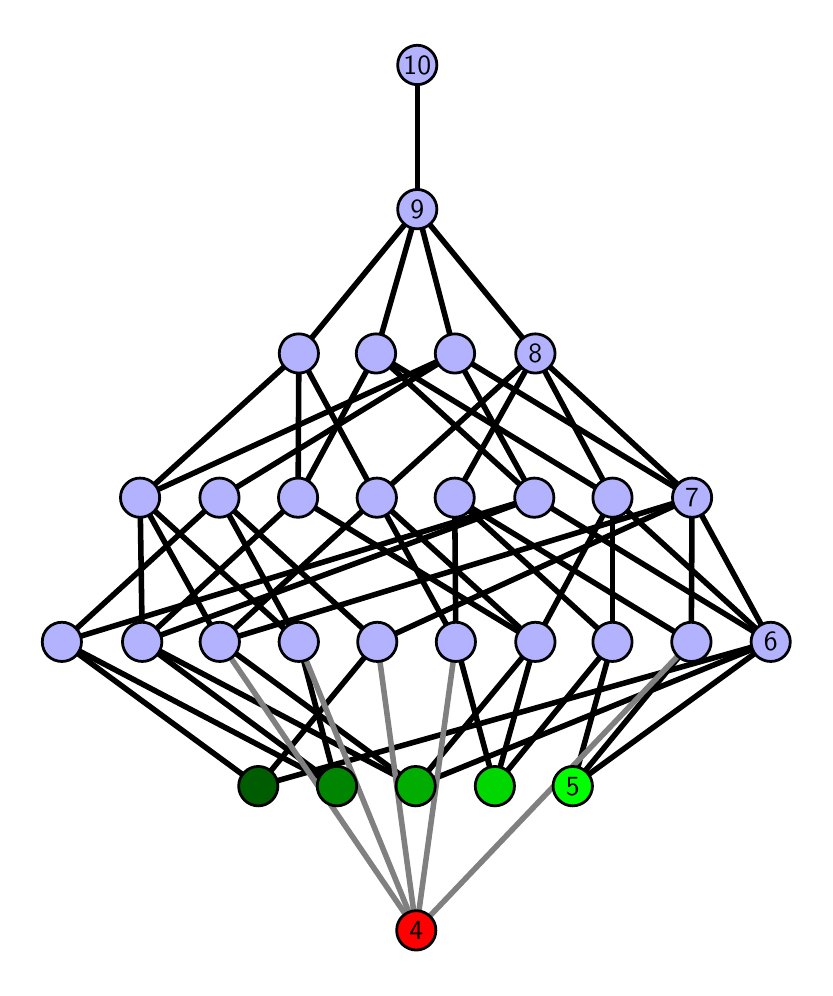 \begingroup%
\makeatletter%
\begin{pgfpicture}%
\pgfpathrectangle{\pgfpointorigin}{\pgfqpoint{3.886in}{4.7in}}%
\pgfusepath{use as bounding box, clip}%
\begin{pgfscope}%
\pgfsetbuttcap%
\pgfsetmiterjoin%
\definecolor{currentfill}{rgb}{1.0,1.0,1.0}%
\pgfsetfillcolor{currentfill}%
\pgfsetlinewidth{0.0pt}%
\definecolor{currentstroke}{rgb}{1.0,1.0,1.0}%
\pgfsetstrokecolor{currentstroke}%
\pgfsetdash{}{0pt}%
\pgfpathmoveto{\pgfqpoint{0.0in}{0.0in}}%
\pgfpathlineto{\pgfqpoint{3.886in}{0.0in}}%
\pgfpathlineto{\pgfqpoint{3.886in}{4.7in}}%
\pgfpathlineto{\pgfqpoint{0.0in}{4.7in}}%
\pgfpathlineto{\pgfqpoint{0.0in}{0.0in}}%
\pgfpathclose%
\pgfusepath{fill}%
\end{pgfscope}%
\begin{pgfscope}%
\pgfsetbuttcap%
\pgfsetmiterjoin%
\definecolor{currentfill}{rgb}{1.0,1.0,1.0}%
\pgfsetfillcolor{currentfill}%
\pgfsetlinewidth{0.0pt}%
\definecolor{currentstroke}{rgb}{0.0,0.0,0.0}%
\pgfsetstrokecolor{currentstroke}%
\pgfsetstrokeopacity{0.0}%
\pgfsetdash{}{0pt}%
\pgfpathmoveto{\pgfqpoint{0.1in}{0.1in}}%
\pgfpathlineto{\pgfqpoint{3.786in}{0.1in}}%
\pgfpathlineto{\pgfqpoint{3.786in}{4.6in}}%
\pgfpathlineto{\pgfqpoint{0.1in}{4.6in}}%
\pgfpathlineto{\pgfqpoint{0.1in}{0.1in}}%
\pgfpathclose%
\pgfusepath{fill}%
\end{pgfscope}%
\begin{pgfscope}%
\pgfpathrectangle{\pgfqpoint{0.1in}{0.1in}}{\pgfqpoint{3.686in}{4.5in}}%
\pgfusepath{clip}%
\pgfsetrectcap%
\pgfsetroundjoin%
\pgfsetlinewidth{2.007pt}%
\definecolor{currentstroke}{rgb}{0.0,0.0,0.0}%
\pgfsetstrokecolor{currentstroke}%
\pgfsetdash{}{0pt}%
\pgfpathmoveto{\pgfqpoint{2.725in}{0.908in}}%
\pgfpathlineto{\pgfqpoint{2.924in}{1.629in}}%
\pgfusepath{stroke}%
\end{pgfscope}%
\begin{pgfscope}%
\pgfpathrectangle{\pgfqpoint{0.1in}{0.1in}}{\pgfqpoint{3.686in}{4.5in}}%
\pgfusepath{clip}%
\pgfsetrectcap%
\pgfsetroundjoin%
\pgfsetlinewidth{2.007pt}%
\definecolor{currentstroke}{rgb}{0.0,0.0,0.0}%
\pgfsetstrokecolor{currentstroke}%
\pgfsetdash{}{0pt}%
\pgfpathmoveto{\pgfqpoint{2.725in}{0.908in}}%
\pgfpathlineto{\pgfqpoint{3.318in}{1.629in}}%
\pgfusepath{stroke}%
\end{pgfscope}%
\begin{pgfscope}%
\pgfpathrectangle{\pgfqpoint{0.1in}{0.1in}}{\pgfqpoint{3.686in}{4.5in}}%
\pgfusepath{clip}%
\pgfsetrectcap%
\pgfsetroundjoin%
\pgfsetlinewidth{2.007pt}%
\definecolor{currentstroke}{rgb}{0.0,0.0,0.0}%
\pgfsetstrokecolor{currentstroke}%
\pgfsetdash{}{0pt}%
\pgfpathmoveto{\pgfqpoint{2.725in}{0.908in}}%
\pgfpathlineto{\pgfqpoint{3.715in}{1.629in}}%
\pgfusepath{stroke}%
\end{pgfscope}%
\begin{pgfscope}%
\pgfpathrectangle{\pgfqpoint{0.1in}{0.1in}}{\pgfqpoint{3.686in}{4.5in}}%
\pgfusepath{clip}%
\pgfsetrectcap%
\pgfsetroundjoin%
\pgfsetlinewidth{2.007pt}%
\definecolor{currentstroke}{rgb}{0.0,0.0,0.0}%
\pgfsetstrokecolor{currentstroke}%
\pgfsetdash{}{0pt}%
\pgfpathmoveto{\pgfqpoint{2.336in}{0.908in}}%
\pgfpathlineto{\pgfqpoint{2.924in}{1.629in}}%
\pgfusepath{stroke}%
\end{pgfscope}%
\begin{pgfscope}%
\pgfpathrectangle{\pgfqpoint{0.1in}{0.1in}}{\pgfqpoint{3.686in}{4.5in}}%
\pgfusepath{clip}%
\pgfsetrectcap%
\pgfsetroundjoin%
\pgfsetlinewidth{2.007pt}%
\definecolor{currentstroke}{rgb}{0.0,0.0,0.0}%
\pgfsetstrokecolor{currentstroke}%
\pgfsetdash{}{0pt}%
\pgfpathmoveto{\pgfqpoint{2.336in}{0.908in}}%
\pgfpathlineto{\pgfqpoint{2.141in}{1.629in}}%
\pgfusepath{stroke}%
\end{pgfscope}%
\begin{pgfscope}%
\pgfpathrectangle{\pgfqpoint{0.1in}{0.1in}}{\pgfqpoint{3.686in}{4.5in}}%
\pgfusepath{clip}%
\pgfsetrectcap%
\pgfsetroundjoin%
\pgfsetlinewidth{2.007pt}%
\definecolor{currentstroke}{rgb}{0.0,0.0,0.0}%
\pgfsetstrokecolor{currentstroke}%
\pgfsetdash{}{0pt}%
\pgfpathmoveto{\pgfqpoint{2.336in}{0.908in}}%
\pgfpathlineto{\pgfqpoint{2.538in}{1.629in}}%
\pgfusepath{stroke}%
\end{pgfscope}%
\begin{pgfscope}%
\pgfpathrectangle{\pgfqpoint{0.1in}{0.1in}}{\pgfqpoint{3.686in}{4.5in}}%
\pgfusepath{clip}%
\pgfsetrectcap%
\pgfsetroundjoin%
\pgfsetlinewidth{2.007pt}%
\definecolor{currentstroke}{rgb}{0.0,0.0,0.0}%
\pgfsetstrokecolor{currentstroke}%
\pgfsetdash{}{0pt}%
\pgfpathmoveto{\pgfqpoint{1.94in}{0.908in}}%
\pgfpathlineto{\pgfqpoint{0.573in}{1.629in}}%
\pgfusepath{stroke}%
\end{pgfscope}%
\begin{pgfscope}%
\pgfpathrectangle{\pgfqpoint{0.1in}{0.1in}}{\pgfqpoint{3.686in}{4.5in}}%
\pgfusepath{clip}%
\pgfsetrectcap%
\pgfsetroundjoin%
\pgfsetlinewidth{2.007pt}%
\definecolor{currentstroke}{rgb}{0.0,0.0,0.0}%
\pgfsetstrokecolor{currentstroke}%
\pgfsetdash{}{0pt}%
\pgfpathmoveto{\pgfqpoint{1.94in}{0.908in}}%
\pgfpathlineto{\pgfqpoint{3.715in}{1.629in}}%
\pgfusepath{stroke}%
\end{pgfscope}%
\begin{pgfscope}%
\pgfpathrectangle{\pgfqpoint{0.1in}{0.1in}}{\pgfqpoint{3.686in}{4.5in}}%
\pgfusepath{clip}%
\pgfsetrectcap%
\pgfsetroundjoin%
\pgfsetlinewidth{2.007pt}%
\definecolor{currentstroke}{rgb}{0.0,0.0,0.0}%
\pgfsetstrokecolor{currentstroke}%
\pgfsetdash{}{0pt}%
\pgfpathmoveto{\pgfqpoint{1.94in}{0.908in}}%
\pgfpathlineto{\pgfqpoint{2.538in}{1.629in}}%
\pgfusepath{stroke}%
\end{pgfscope}%
\begin{pgfscope}%
\pgfpathrectangle{\pgfqpoint{0.1in}{0.1in}}{\pgfqpoint{3.686in}{4.5in}}%
\pgfusepath{clip}%
\pgfsetrectcap%
\pgfsetroundjoin%
\pgfsetlinewidth{2.007pt}%
\definecolor{currentstroke}{rgb}{0.0,0.0,0.0}%
\pgfsetstrokecolor{currentstroke}%
\pgfsetdash{}{0pt}%
\pgfpathmoveto{\pgfqpoint{1.94in}{0.908in}}%
\pgfpathlineto{\pgfqpoint{0.961in}{1.629in}}%
\pgfusepath{stroke}%
\end{pgfscope}%
\begin{pgfscope}%
\pgfpathrectangle{\pgfqpoint{0.1in}{0.1in}}{\pgfqpoint{3.686in}{4.5in}}%
\pgfusepath{clip}%
\pgfsetrectcap%
\pgfsetroundjoin%
\pgfsetlinewidth{2.007pt}%
\definecolor{currentstroke}{rgb}{0.0,0.0,0.0}%
\pgfsetstrokecolor{currentstroke}%
\pgfsetdash{}{0pt}%
\pgfpathmoveto{\pgfqpoint{1.546in}{0.908in}}%
\pgfpathlineto{\pgfqpoint{0.573in}{1.629in}}%
\pgfusepath{stroke}%
\end{pgfscope}%
\begin{pgfscope}%
\pgfpathrectangle{\pgfqpoint{0.1in}{0.1in}}{\pgfqpoint{3.686in}{4.5in}}%
\pgfusepath{clip}%
\pgfsetrectcap%
\pgfsetroundjoin%
\pgfsetlinewidth{2.007pt}%
\definecolor{currentstroke}{rgb}{0.0,0.0,0.0}%
\pgfsetstrokecolor{currentstroke}%
\pgfsetdash{}{0pt}%
\pgfpathmoveto{\pgfqpoint{1.546in}{0.908in}}%
\pgfpathlineto{\pgfqpoint{0.171in}{1.629in}}%
\pgfusepath{stroke}%
\end{pgfscope}%
\begin{pgfscope}%
\pgfpathrectangle{\pgfqpoint{0.1in}{0.1in}}{\pgfqpoint{3.686in}{4.5in}}%
\pgfusepath{clip}%
\pgfsetrectcap%
\pgfsetroundjoin%
\pgfsetlinewidth{2.007pt}%
\definecolor{currentstroke}{rgb}{0.0,0.0,0.0}%
\pgfsetstrokecolor{currentstroke}%
\pgfsetdash{}{0pt}%
\pgfpathmoveto{\pgfqpoint{1.546in}{0.908in}}%
\pgfpathlineto{\pgfqpoint{1.355in}{1.629in}}%
\pgfusepath{stroke}%
\end{pgfscope}%
\begin{pgfscope}%
\pgfpathrectangle{\pgfqpoint{0.1in}{0.1in}}{\pgfqpoint{3.686in}{4.5in}}%
\pgfusepath{clip}%
\pgfsetrectcap%
\pgfsetroundjoin%
\pgfsetlinewidth{2.007pt}%
\definecolor{currentstroke}{rgb}{0.0,0.0,0.0}%
\pgfsetstrokecolor{currentstroke}%
\pgfsetdash{}{0pt}%
\pgfpathmoveto{\pgfqpoint{1.153in}{0.908in}}%
\pgfpathlineto{\pgfqpoint{1.748in}{1.629in}}%
\pgfusepath{stroke}%
\end{pgfscope}%
\begin{pgfscope}%
\pgfpathrectangle{\pgfqpoint{0.1in}{0.1in}}{\pgfqpoint{3.686in}{4.5in}}%
\pgfusepath{clip}%
\pgfsetrectcap%
\pgfsetroundjoin%
\pgfsetlinewidth{2.007pt}%
\definecolor{currentstroke}{rgb}{0.0,0.0,0.0}%
\pgfsetstrokecolor{currentstroke}%
\pgfsetdash{}{0pt}%
\pgfpathmoveto{\pgfqpoint{1.153in}{0.908in}}%
\pgfpathlineto{\pgfqpoint{0.171in}{1.629in}}%
\pgfusepath{stroke}%
\end{pgfscope}%
\begin{pgfscope}%
\pgfpathrectangle{\pgfqpoint{0.1in}{0.1in}}{\pgfqpoint{3.686in}{4.5in}}%
\pgfusepath{clip}%
\pgfsetrectcap%
\pgfsetroundjoin%
\pgfsetlinewidth{2.007pt}%
\definecolor{currentstroke}{rgb}{0.0,0.0,0.0}%
\pgfsetstrokecolor{currentstroke}%
\pgfsetdash{}{0pt}%
\pgfpathmoveto{\pgfqpoint{1.153in}{0.908in}}%
\pgfpathlineto{\pgfqpoint{3.715in}{1.629in}}%
\pgfusepath{stroke}%
\end{pgfscope}%
\begin{pgfscope}%
\pgfpathrectangle{\pgfqpoint{0.1in}{0.1in}}{\pgfqpoint{3.686in}{4.5in}}%
\pgfusepath{clip}%
\pgfsetrectcap%
\pgfsetroundjoin%
\pgfsetlinewidth{2.007pt}%
\definecolor{currentstroke}{rgb}{0.0,0.0,0.0}%
\pgfsetstrokecolor{currentstroke}%
\pgfsetdash{}{0pt}%
\pgfpathmoveto{\pgfqpoint{2.924in}{1.629in}}%
\pgfpathlineto{\pgfqpoint{2.135in}{2.35in}}%
\pgfusepath{stroke}%
\end{pgfscope}%
\begin{pgfscope}%
\pgfpathrectangle{\pgfqpoint{0.1in}{0.1in}}{\pgfqpoint{3.686in}{4.5in}}%
\pgfusepath{clip}%
\pgfsetrectcap%
\pgfsetroundjoin%
\pgfsetlinewidth{2.007pt}%
\definecolor{currentstroke}{rgb}{0.0,0.0,0.0}%
\pgfsetstrokecolor{currentstroke}%
\pgfsetdash{}{0pt}%
\pgfpathmoveto{\pgfqpoint{2.924in}{1.629in}}%
\pgfpathlineto{\pgfqpoint{2.924in}{2.35in}}%
\pgfusepath{stroke}%
\end{pgfscope}%
\begin{pgfscope}%
\pgfpathrectangle{\pgfqpoint{0.1in}{0.1in}}{\pgfqpoint{3.686in}{4.5in}}%
\pgfusepath{clip}%
\pgfsetrectcap%
\pgfsetroundjoin%
\pgfsetlinewidth{2.007pt}%
\definecolor{currentstroke}{rgb}{0.0,0.0,0.0}%
\pgfsetstrokecolor{currentstroke}%
\pgfsetdash{}{0pt}%
\pgfpathmoveto{\pgfqpoint{3.318in}{1.629in}}%
\pgfpathlineto{\pgfqpoint{2.135in}{2.35in}}%
\pgfusepath{stroke}%
\end{pgfscope}%
\begin{pgfscope}%
\pgfpathrectangle{\pgfqpoint{0.1in}{0.1in}}{\pgfqpoint{3.686in}{4.5in}}%
\pgfusepath{clip}%
\pgfsetrectcap%
\pgfsetroundjoin%
\pgfsetlinewidth{2.007pt}%
\definecolor{currentstroke}{rgb}{0.0,0.0,0.0}%
\pgfsetstrokecolor{currentstroke}%
\pgfsetdash{}{0pt}%
\pgfpathmoveto{\pgfqpoint{3.318in}{1.629in}}%
\pgfpathlineto{\pgfqpoint{3.322in}{2.35in}}%
\pgfusepath{stroke}%
\end{pgfscope}%
\begin{pgfscope}%
\pgfpathrectangle{\pgfqpoint{0.1in}{0.1in}}{\pgfqpoint{3.686in}{4.5in}}%
\pgfusepath{clip}%
\pgfsetrectcap%
\pgfsetroundjoin%
\pgfsetlinewidth{2.007pt}%
\definecolor{currentstroke}{rgb}{0.0,0.0,0.0}%
\pgfsetstrokecolor{currentstroke}%
\pgfsetdash{}{0pt}%
\pgfpathmoveto{\pgfqpoint{3.715in}{1.629in}}%
\pgfpathlineto{\pgfqpoint{3.322in}{2.35in}}%
\pgfusepath{stroke}%
\end{pgfscope}%
\begin{pgfscope}%
\pgfpathrectangle{\pgfqpoint{0.1in}{0.1in}}{\pgfqpoint{3.686in}{4.5in}}%
\pgfusepath{clip}%
\pgfsetrectcap%
\pgfsetroundjoin%
\pgfsetlinewidth{2.007pt}%
\definecolor{currentstroke}{rgb}{0.0,0.0,0.0}%
\pgfsetstrokecolor{currentstroke}%
\pgfsetdash{}{0pt}%
\pgfpathmoveto{\pgfqpoint{3.715in}{1.629in}}%
\pgfpathlineto{\pgfqpoint{2.533in}{2.35in}}%
\pgfusepath{stroke}%
\end{pgfscope}%
\begin{pgfscope}%
\pgfpathrectangle{\pgfqpoint{0.1in}{0.1in}}{\pgfqpoint{3.686in}{4.5in}}%
\pgfusepath{clip}%
\pgfsetrectcap%
\pgfsetroundjoin%
\pgfsetlinewidth{2.007pt}%
\definecolor{currentstroke}{rgb}{0.0,0.0,0.0}%
\pgfsetstrokecolor{currentstroke}%
\pgfsetdash{}{0pt}%
\pgfpathmoveto{\pgfqpoint{3.715in}{1.629in}}%
\pgfpathlineto{\pgfqpoint{2.924in}{2.35in}}%
\pgfusepath{stroke}%
\end{pgfscope}%
\begin{pgfscope}%
\pgfpathrectangle{\pgfqpoint{0.1in}{0.1in}}{\pgfqpoint{3.686in}{4.5in}}%
\pgfusepath{clip}%
\pgfsetrectcap%
\pgfsetroundjoin%
\pgfsetlinewidth{2.007pt}%
\definecolor{currentstroke}{rgb}{0.0,0.0,0.0}%
\pgfsetstrokecolor{currentstroke}%
\pgfsetdash{}{0pt}%
\pgfpathmoveto{\pgfqpoint{2.533in}{2.35in}}%
\pgfpathlineto{\pgfqpoint{1.742in}{3.071in}}%
\pgfusepath{stroke}%
\end{pgfscope}%
\begin{pgfscope}%
\pgfpathrectangle{\pgfqpoint{0.1in}{0.1in}}{\pgfqpoint{3.686in}{4.5in}}%
\pgfusepath{clip}%
\pgfsetrectcap%
\pgfsetroundjoin%
\pgfsetlinewidth{2.007pt}%
\definecolor{currentstroke}{rgb}{0.0,0.0,0.0}%
\pgfsetstrokecolor{currentstroke}%
\pgfsetdash{}{0pt}%
\pgfpathmoveto{\pgfqpoint{2.533in}{2.35in}}%
\pgfpathlineto{\pgfqpoint{2.136in}{3.071in}}%
\pgfusepath{stroke}%
\end{pgfscope}%
\begin{pgfscope}%
\pgfpathrectangle{\pgfqpoint{0.1in}{0.1in}}{\pgfqpoint{3.686in}{4.5in}}%
\pgfusepath{clip}%
\pgfsetrectcap%
\pgfsetroundjoin%
\pgfsetlinewidth{2.007pt}%
\definecolor{currentstroke}{rgb}{0.0,0.0,0.0}%
\pgfsetstrokecolor{currentstroke}%
\pgfsetdash{}{0pt}%
\pgfpathmoveto{\pgfqpoint{2.141in}{1.629in}}%
\pgfpathlineto{\pgfqpoint{2.135in}{2.35in}}%
\pgfusepath{stroke}%
\end{pgfscope}%
\begin{pgfscope}%
\pgfpathrectangle{\pgfqpoint{0.1in}{0.1in}}{\pgfqpoint{3.686in}{4.5in}}%
\pgfusepath{clip}%
\pgfsetrectcap%
\pgfsetroundjoin%
\pgfsetlinewidth{2.007pt}%
\definecolor{currentstroke}{rgb}{0.0,0.0,0.0}%
\pgfsetstrokecolor{currentstroke}%
\pgfsetdash{}{0pt}%
\pgfpathmoveto{\pgfqpoint{2.141in}{1.629in}}%
\pgfpathlineto{\pgfqpoint{1.746in}{2.35in}}%
\pgfusepath{stroke}%
\end{pgfscope}%
\begin{pgfscope}%
\pgfpathrectangle{\pgfqpoint{0.1in}{0.1in}}{\pgfqpoint{3.686in}{4.5in}}%
\pgfusepath{clip}%
\pgfsetrectcap%
\pgfsetroundjoin%
\pgfsetlinewidth{2.007pt}%
\definecolor{currentstroke}{rgb}{0.0,0.0,0.0}%
\pgfsetstrokecolor{currentstroke}%
\pgfsetdash{}{0pt}%
\pgfpathmoveto{\pgfqpoint{2.538in}{1.629in}}%
\pgfpathlineto{\pgfqpoint{1.746in}{2.35in}}%
\pgfusepath{stroke}%
\end{pgfscope}%
\begin{pgfscope}%
\pgfpathrectangle{\pgfqpoint{0.1in}{0.1in}}{\pgfqpoint{3.686in}{4.5in}}%
\pgfusepath{clip}%
\pgfsetrectcap%
\pgfsetroundjoin%
\pgfsetlinewidth{2.007pt}%
\definecolor{currentstroke}{rgb}{0.0,0.0,0.0}%
\pgfsetstrokecolor{currentstroke}%
\pgfsetdash{}{0pt}%
\pgfpathmoveto{\pgfqpoint{2.538in}{1.629in}}%
\pgfpathlineto{\pgfqpoint{1.352in}{2.35in}}%
\pgfusepath{stroke}%
\end{pgfscope}%
\begin{pgfscope}%
\pgfpathrectangle{\pgfqpoint{0.1in}{0.1in}}{\pgfqpoint{3.686in}{4.5in}}%
\pgfusepath{clip}%
\pgfsetrectcap%
\pgfsetroundjoin%
\pgfsetlinewidth{2.007pt}%
\definecolor{currentstroke}{rgb}{0.0,0.0,0.0}%
\pgfsetstrokecolor{currentstroke}%
\pgfsetdash{}{0pt}%
\pgfpathmoveto{\pgfqpoint{2.538in}{1.629in}}%
\pgfpathlineto{\pgfqpoint{2.924in}{2.35in}}%
\pgfusepath{stroke}%
\end{pgfscope}%
\begin{pgfscope}%
\pgfpathrectangle{\pgfqpoint{0.1in}{0.1in}}{\pgfqpoint{3.686in}{4.5in}}%
\pgfusepath{clip}%
\pgfsetrectcap%
\pgfsetroundjoin%
\pgfsetlinewidth{2.007pt}%
\definecolor{currentstroke}{rgb}{0.0,0.0,0.0}%
\pgfsetstrokecolor{currentstroke}%
\pgfsetdash{}{0pt}%
\pgfpathmoveto{\pgfqpoint{1.352in}{2.35in}}%
\pgfpathlineto{\pgfqpoint{1.742in}{3.071in}}%
\pgfusepath{stroke}%
\end{pgfscope}%
\begin{pgfscope}%
\pgfpathrectangle{\pgfqpoint{0.1in}{0.1in}}{\pgfqpoint{3.686in}{4.5in}}%
\pgfusepath{clip}%
\pgfsetrectcap%
\pgfsetroundjoin%
\pgfsetlinewidth{2.007pt}%
\definecolor{currentstroke}{rgb}{0.0,0.0,0.0}%
\pgfsetstrokecolor{currentstroke}%
\pgfsetdash{}{0pt}%
\pgfpathmoveto{\pgfqpoint{1.352in}{2.35in}}%
\pgfpathlineto{\pgfqpoint{1.356in}{3.071in}}%
\pgfusepath{stroke}%
\end{pgfscope}%
\begin{pgfscope}%
\pgfpathrectangle{\pgfqpoint{0.1in}{0.1in}}{\pgfqpoint{3.686in}{4.5in}}%
\pgfusepath{clip}%
\pgfsetrectcap%
\pgfsetroundjoin%
\pgfsetlinewidth{2.007pt}%
\definecolor{currentstroke}{rgb}{0.0,0.0,0.0}%
\pgfsetstrokecolor{currentstroke}%
\pgfsetdash{}{0pt}%
\pgfpathmoveto{\pgfqpoint{2.924in}{2.35in}}%
\pgfpathlineto{\pgfqpoint{1.742in}{3.071in}}%
\pgfusepath{stroke}%
\end{pgfscope}%
\begin{pgfscope}%
\pgfpathrectangle{\pgfqpoint{0.1in}{0.1in}}{\pgfqpoint{3.686in}{4.5in}}%
\pgfusepath{clip}%
\pgfsetrectcap%
\pgfsetroundjoin%
\pgfsetlinewidth{2.007pt}%
\definecolor{currentstroke}{rgb}{0.0,0.0,0.0}%
\pgfsetstrokecolor{currentstroke}%
\pgfsetdash{}{0pt}%
\pgfpathmoveto{\pgfqpoint{2.924in}{2.35in}}%
\pgfpathlineto{\pgfqpoint{2.538in}{3.071in}}%
\pgfusepath{stroke}%
\end{pgfscope}%
\begin{pgfscope}%
\pgfpathrectangle{\pgfqpoint{0.1in}{0.1in}}{\pgfqpoint{3.686in}{4.5in}}%
\pgfusepath{clip}%
\pgfsetrectcap%
\pgfsetroundjoin%
\pgfsetlinewidth{2.007pt}%
\definecolor{currentstroke}{rgb}{0.0,0.0,0.0}%
\pgfsetstrokecolor{currentstroke}%
\pgfsetdash{}{0pt}%
\pgfpathmoveto{\pgfqpoint{0.961in}{1.629in}}%
\pgfpathlineto{\pgfqpoint{3.322in}{2.35in}}%
\pgfusepath{stroke}%
\end{pgfscope}%
\begin{pgfscope}%
\pgfpathrectangle{\pgfqpoint{0.1in}{0.1in}}{\pgfqpoint{3.686in}{4.5in}}%
\pgfusepath{clip}%
\pgfsetrectcap%
\pgfsetroundjoin%
\pgfsetlinewidth{2.007pt}%
\definecolor{currentstroke}{rgb}{0.0,0.0,0.0}%
\pgfsetstrokecolor{currentstroke}%
\pgfsetdash{}{0pt}%
\pgfpathmoveto{\pgfqpoint{0.961in}{1.629in}}%
\pgfpathlineto{\pgfqpoint{1.746in}{2.35in}}%
\pgfusepath{stroke}%
\end{pgfscope}%
\begin{pgfscope}%
\pgfpathrectangle{\pgfqpoint{0.1in}{0.1in}}{\pgfqpoint{3.686in}{4.5in}}%
\pgfusepath{clip}%
\pgfsetrectcap%
\pgfsetroundjoin%
\pgfsetlinewidth{2.007pt}%
\definecolor{currentstroke}{rgb}{0.0,0.0,0.0}%
\pgfsetstrokecolor{currentstroke}%
\pgfsetdash{}{0pt}%
\pgfpathmoveto{\pgfqpoint{0.961in}{1.629in}}%
\pgfpathlineto{\pgfqpoint{0.562in}{2.35in}}%
\pgfusepath{stroke}%
\end{pgfscope}%
\begin{pgfscope}%
\pgfpathrectangle{\pgfqpoint{0.1in}{0.1in}}{\pgfqpoint{3.686in}{4.5in}}%
\pgfusepath{clip}%
\pgfsetrectcap%
\pgfsetroundjoin%
\pgfsetlinewidth{2.007pt}%
\definecolor{currentstroke}{rgb}{0.0,0.0,0.0}%
\pgfsetstrokecolor{currentstroke}%
\pgfsetdash{}{0pt}%
\pgfpathmoveto{\pgfqpoint{1.355in}{1.629in}}%
\pgfpathlineto{\pgfqpoint{0.562in}{2.35in}}%
\pgfusepath{stroke}%
\end{pgfscope}%
\begin{pgfscope}%
\pgfpathrectangle{\pgfqpoint{0.1in}{0.1in}}{\pgfqpoint{3.686in}{4.5in}}%
\pgfusepath{clip}%
\pgfsetrectcap%
\pgfsetroundjoin%
\pgfsetlinewidth{2.007pt}%
\definecolor{currentstroke}{rgb}{0.0,0.0,0.0}%
\pgfsetstrokecolor{currentstroke}%
\pgfsetdash{}{0pt}%
\pgfpathmoveto{\pgfqpoint{1.355in}{1.629in}}%
\pgfpathlineto{\pgfqpoint{0.959in}{2.35in}}%
\pgfusepath{stroke}%
\end{pgfscope}%
\begin{pgfscope}%
\pgfpathrectangle{\pgfqpoint{0.1in}{0.1in}}{\pgfqpoint{3.686in}{4.5in}}%
\pgfusepath{clip}%
\pgfsetrectcap%
\pgfsetroundjoin%
\pgfsetlinewidth{2.007pt}%
\definecolor{currentstroke}{rgb}{0.0,0.0,0.0}%
\pgfsetstrokecolor{currentstroke}%
\pgfsetdash{}{0pt}%
\pgfpathmoveto{\pgfqpoint{1.748in}{1.629in}}%
\pgfpathlineto{\pgfqpoint{3.322in}{2.35in}}%
\pgfusepath{stroke}%
\end{pgfscope}%
\begin{pgfscope}%
\pgfpathrectangle{\pgfqpoint{0.1in}{0.1in}}{\pgfqpoint{3.686in}{4.5in}}%
\pgfusepath{clip}%
\pgfsetrectcap%
\pgfsetroundjoin%
\pgfsetlinewidth{2.007pt}%
\definecolor{currentstroke}{rgb}{0.0,0.0,0.0}%
\pgfsetstrokecolor{currentstroke}%
\pgfsetdash{}{0pt}%
\pgfpathmoveto{\pgfqpoint{1.748in}{1.629in}}%
\pgfpathlineto{\pgfqpoint{0.959in}{2.35in}}%
\pgfusepath{stroke}%
\end{pgfscope}%
\begin{pgfscope}%
\pgfpathrectangle{\pgfqpoint{0.1in}{0.1in}}{\pgfqpoint{3.686in}{4.5in}}%
\pgfusepath{clip}%
\pgfsetrectcap%
\pgfsetroundjoin%
\pgfsetlinewidth{2.007pt}%
\definecolor{currentstroke}{rgb}{0.0,0.0,0.0}%
\pgfsetstrokecolor{currentstroke}%
\pgfsetdash{}{0pt}%
\pgfpathmoveto{\pgfqpoint{2.533in}{2.35in}}%
\pgfpathlineto{\pgfqpoint{0.573in}{1.629in}}%
\pgfusepath{stroke}%
\end{pgfscope}%
\begin{pgfscope}%
\pgfpathrectangle{\pgfqpoint{0.1in}{0.1in}}{\pgfqpoint{3.686in}{4.5in}}%
\pgfusepath{clip}%
\pgfsetrectcap%
\pgfsetroundjoin%
\pgfsetlinewidth{2.007pt}%
\definecolor{currentstroke}{rgb}{0.0,0.0,0.0}%
\pgfsetstrokecolor{currentstroke}%
\pgfsetdash{}{0pt}%
\pgfpathmoveto{\pgfqpoint{0.573in}{1.629in}}%
\pgfpathlineto{\pgfqpoint{0.562in}{2.35in}}%
\pgfusepath{stroke}%
\end{pgfscope}%
\begin{pgfscope}%
\pgfpathrectangle{\pgfqpoint{0.1in}{0.1in}}{\pgfqpoint{3.686in}{4.5in}}%
\pgfusepath{clip}%
\pgfsetrectcap%
\pgfsetroundjoin%
\pgfsetlinewidth{2.007pt}%
\definecolor{currentstroke}{rgb}{0.0,0.0,0.0}%
\pgfsetstrokecolor{currentstroke}%
\pgfsetdash{}{0pt}%
\pgfpathmoveto{\pgfqpoint{1.352in}{2.35in}}%
\pgfpathlineto{\pgfqpoint{0.573in}{1.629in}}%
\pgfusepath{stroke}%
\end{pgfscope}%
\begin{pgfscope}%
\pgfpathrectangle{\pgfqpoint{0.1in}{0.1in}}{\pgfqpoint{3.686in}{4.5in}}%
\pgfusepath{clip}%
\pgfsetrectcap%
\pgfsetroundjoin%
\pgfsetlinewidth{2.007pt}%
\definecolor{currentstroke}{rgb}{0.0,0.0,0.0}%
\pgfsetstrokecolor{currentstroke}%
\pgfsetdash{}{0pt}%
\pgfpathmoveto{\pgfqpoint{2.533in}{2.35in}}%
\pgfpathlineto{\pgfqpoint{0.171in}{1.629in}}%
\pgfusepath{stroke}%
\end{pgfscope}%
\begin{pgfscope}%
\pgfpathrectangle{\pgfqpoint{0.1in}{0.1in}}{\pgfqpoint{3.686in}{4.5in}}%
\pgfusepath{clip}%
\pgfsetrectcap%
\pgfsetroundjoin%
\pgfsetlinewidth{2.007pt}%
\definecolor{currentstroke}{rgb}{0.0,0.0,0.0}%
\pgfsetstrokecolor{currentstroke}%
\pgfsetdash{}{0pt}%
\pgfpathmoveto{\pgfqpoint{0.171in}{1.629in}}%
\pgfpathlineto{\pgfqpoint{0.959in}{2.35in}}%
\pgfusepath{stroke}%
\end{pgfscope}%
\begin{pgfscope}%
\pgfpathrectangle{\pgfqpoint{0.1in}{0.1in}}{\pgfqpoint{3.686in}{4.5in}}%
\pgfusepath{clip}%
\pgfsetrectcap%
\pgfsetroundjoin%
\pgfsetlinewidth{2.007pt}%
\definecolor{currentstroke}{rgb}{0.0,0.0,0.0}%
\pgfsetstrokecolor{currentstroke}%
\pgfsetdash{}{0pt}%
\pgfpathmoveto{\pgfqpoint{2.135in}{2.35in}}%
\pgfpathlineto{\pgfqpoint{2.538in}{3.071in}}%
\pgfusepath{stroke}%
\end{pgfscope}%
\begin{pgfscope}%
\pgfpathrectangle{\pgfqpoint{0.1in}{0.1in}}{\pgfqpoint{3.686in}{4.5in}}%
\pgfusepath{clip}%
\pgfsetrectcap%
\pgfsetroundjoin%
\pgfsetlinewidth{2.007pt}%
\definecolor{currentstroke}{rgb}{0.0,0.0,0.0}%
\pgfsetstrokecolor{currentstroke}%
\pgfsetdash{}{0pt}%
\pgfpathmoveto{\pgfqpoint{1.742in}{3.071in}}%
\pgfpathlineto{\pgfqpoint{1.948in}{3.792in}}%
\pgfusepath{stroke}%
\end{pgfscope}%
\begin{pgfscope}%
\pgfpathrectangle{\pgfqpoint{0.1in}{0.1in}}{\pgfqpoint{3.686in}{4.5in}}%
\pgfusepath{clip}%
\pgfsetrectcap%
\pgfsetroundjoin%
\pgfsetlinewidth{2.007pt}%
\definecolor{currentstroke}{rgb}{0.0,0.0,0.0}%
\pgfsetstrokecolor{currentstroke}%
\pgfsetdash{}{0pt}%
\pgfpathmoveto{\pgfqpoint{3.322in}{2.35in}}%
\pgfpathlineto{\pgfqpoint{2.136in}{3.071in}}%
\pgfusepath{stroke}%
\end{pgfscope}%
\begin{pgfscope}%
\pgfpathrectangle{\pgfqpoint{0.1in}{0.1in}}{\pgfqpoint{3.686in}{4.5in}}%
\pgfusepath{clip}%
\pgfsetrectcap%
\pgfsetroundjoin%
\pgfsetlinewidth{2.007pt}%
\definecolor{currentstroke}{rgb}{0.0,0.0,0.0}%
\pgfsetstrokecolor{currentstroke}%
\pgfsetdash{}{0pt}%
\pgfpathmoveto{\pgfqpoint{3.322in}{2.35in}}%
\pgfpathlineto{\pgfqpoint{2.538in}{3.071in}}%
\pgfusepath{stroke}%
\end{pgfscope}%
\begin{pgfscope}%
\pgfpathrectangle{\pgfqpoint{0.1in}{0.1in}}{\pgfqpoint{3.686in}{4.5in}}%
\pgfusepath{clip}%
\pgfsetrectcap%
\pgfsetroundjoin%
\pgfsetlinewidth{2.007pt}%
\definecolor{currentstroke}{rgb}{0.0,0.0,0.0}%
\pgfsetstrokecolor{currentstroke}%
\pgfsetdash{}{0pt}%
\pgfpathmoveto{\pgfqpoint{2.136in}{3.071in}}%
\pgfpathlineto{\pgfqpoint{1.948in}{3.792in}}%
\pgfusepath{stroke}%
\end{pgfscope}%
\begin{pgfscope}%
\pgfpathrectangle{\pgfqpoint{0.1in}{0.1in}}{\pgfqpoint{3.686in}{4.5in}}%
\pgfusepath{clip}%
\pgfsetrectcap%
\pgfsetroundjoin%
\pgfsetlinewidth{2.007pt}%
\definecolor{currentstroke}{rgb}{0.0,0.0,0.0}%
\pgfsetstrokecolor{currentstroke}%
\pgfsetdash{}{0pt}%
\pgfpathmoveto{\pgfqpoint{1.746in}{2.35in}}%
\pgfpathlineto{\pgfqpoint{1.356in}{3.071in}}%
\pgfusepath{stroke}%
\end{pgfscope}%
\begin{pgfscope}%
\pgfpathrectangle{\pgfqpoint{0.1in}{0.1in}}{\pgfqpoint{3.686in}{4.5in}}%
\pgfusepath{clip}%
\pgfsetrectcap%
\pgfsetroundjoin%
\pgfsetlinewidth{2.007pt}%
\definecolor{currentstroke}{rgb}{0.0,0.0,0.0}%
\pgfsetstrokecolor{currentstroke}%
\pgfsetdash{}{0pt}%
\pgfpathmoveto{\pgfqpoint{1.746in}{2.35in}}%
\pgfpathlineto{\pgfqpoint{2.538in}{3.071in}}%
\pgfusepath{stroke}%
\end{pgfscope}%
\begin{pgfscope}%
\pgfpathrectangle{\pgfqpoint{0.1in}{0.1in}}{\pgfqpoint{3.686in}{4.5in}}%
\pgfusepath{clip}%
\pgfsetrectcap%
\pgfsetroundjoin%
\pgfsetlinewidth{2.007pt}%
\definecolor{currentstroke}{rgb}{0.0,0.0,0.0}%
\pgfsetstrokecolor{currentstroke}%
\pgfsetdash{}{0pt}%
\pgfpathmoveto{\pgfqpoint{1.356in}{3.071in}}%
\pgfpathlineto{\pgfqpoint{1.948in}{3.792in}}%
\pgfusepath{stroke}%
\end{pgfscope}%
\begin{pgfscope}%
\pgfpathrectangle{\pgfqpoint{0.1in}{0.1in}}{\pgfqpoint{3.686in}{4.5in}}%
\pgfusepath{clip}%
\pgfsetrectcap%
\pgfsetroundjoin%
\pgfsetlinewidth{2.007pt}%
\definecolor{currentstroke}{rgb}{0.0,0.0,0.0}%
\pgfsetstrokecolor{currentstroke}%
\pgfsetdash{}{0pt}%
\pgfpathmoveto{\pgfqpoint{2.538in}{3.071in}}%
\pgfpathlineto{\pgfqpoint{1.948in}{3.792in}}%
\pgfusepath{stroke}%
\end{pgfscope}%
\begin{pgfscope}%
\pgfpathrectangle{\pgfqpoint{0.1in}{0.1in}}{\pgfqpoint{3.686in}{4.5in}}%
\pgfusepath{clip}%
\pgfsetrectcap%
\pgfsetroundjoin%
\pgfsetlinewidth{2.007pt}%
\definecolor{currentstroke}{rgb}{0.0,0.0,0.0}%
\pgfsetstrokecolor{currentstroke}%
\pgfsetdash{}{0pt}%
\pgfpathmoveto{\pgfqpoint{2.136in}{3.071in}}%
\pgfpathlineto{\pgfqpoint{0.562in}{2.35in}}%
\pgfusepath{stroke}%
\end{pgfscope}%
\begin{pgfscope}%
\pgfpathrectangle{\pgfqpoint{0.1in}{0.1in}}{\pgfqpoint{3.686in}{4.5in}}%
\pgfusepath{clip}%
\pgfsetrectcap%
\pgfsetroundjoin%
\pgfsetlinewidth{2.007pt}%
\definecolor{currentstroke}{rgb}{0.0,0.0,0.0}%
\pgfsetstrokecolor{currentstroke}%
\pgfsetdash{}{0pt}%
\pgfpathmoveto{\pgfqpoint{1.356in}{3.071in}}%
\pgfpathlineto{\pgfqpoint{0.562in}{2.35in}}%
\pgfusepath{stroke}%
\end{pgfscope}%
\begin{pgfscope}%
\pgfpathrectangle{\pgfqpoint{0.1in}{0.1in}}{\pgfqpoint{3.686in}{4.5in}}%
\pgfusepath{clip}%
\pgfsetrectcap%
\pgfsetroundjoin%
\pgfsetlinewidth{2.007pt}%
\definecolor{currentstroke}{rgb}{0.0,0.0,0.0}%
\pgfsetstrokecolor{currentstroke}%
\pgfsetdash{}{0pt}%
\pgfpathmoveto{\pgfqpoint{2.136in}{3.071in}}%
\pgfpathlineto{\pgfqpoint{0.959in}{2.35in}}%
\pgfusepath{stroke}%
\end{pgfscope}%
\begin{pgfscope}%
\pgfpathrectangle{\pgfqpoint{0.1in}{0.1in}}{\pgfqpoint{3.686in}{4.5in}}%
\pgfusepath{clip}%
\pgfsetrectcap%
\pgfsetroundjoin%
\pgfsetlinewidth{2.007pt}%
\definecolor{currentstroke}{rgb}{0.0,0.0,0.0}%
\pgfsetstrokecolor{currentstroke}%
\pgfsetdash{}{0pt}%
\pgfpathmoveto{\pgfqpoint{1.948in}{3.792in}}%
\pgfpathlineto{\pgfqpoint{1.948in}{4.513in}}%
\pgfusepath{stroke}%
\end{pgfscope}%
\begin{pgfscope}%
\pgfpathrectangle{\pgfqpoint{0.1in}{0.1in}}{\pgfqpoint{3.686in}{4.5in}}%
\pgfusepath{clip}%
\pgfsetrectcap%
\pgfsetroundjoin%
\pgfsetlinewidth{2.007pt}%
\definecolor{currentstroke}{rgb}{0.5,0.5,0.5}%
\pgfsetstrokecolor{currentstroke}%
\pgfsetdash{}{0pt}%
\pgfpathmoveto{\pgfqpoint{1.943in}{0.187in}}%
\pgfpathlineto{\pgfqpoint{1.748in}{1.629in}}%
\pgfusepath{stroke}%
\end{pgfscope}%
\begin{pgfscope}%
\pgfpathrectangle{\pgfqpoint{0.1in}{0.1in}}{\pgfqpoint{3.686in}{4.5in}}%
\pgfusepath{clip}%
\pgfsetrectcap%
\pgfsetroundjoin%
\pgfsetlinewidth{2.007pt}%
\definecolor{currentstroke}{rgb}{0.5,0.5,0.5}%
\pgfsetstrokecolor{currentstroke}%
\pgfsetdash{}{0pt}%
\pgfpathmoveto{\pgfqpoint{1.943in}{0.187in}}%
\pgfpathlineto{\pgfqpoint{3.318in}{1.629in}}%
\pgfusepath{stroke}%
\end{pgfscope}%
\begin{pgfscope}%
\pgfpathrectangle{\pgfqpoint{0.1in}{0.1in}}{\pgfqpoint{3.686in}{4.5in}}%
\pgfusepath{clip}%
\pgfsetrectcap%
\pgfsetroundjoin%
\pgfsetlinewidth{2.007pt}%
\definecolor{currentstroke}{rgb}{0.5,0.5,0.5}%
\pgfsetstrokecolor{currentstroke}%
\pgfsetdash{}{0pt}%
\pgfpathmoveto{\pgfqpoint{1.943in}{0.187in}}%
\pgfpathlineto{\pgfqpoint{2.141in}{1.629in}}%
\pgfusepath{stroke}%
\end{pgfscope}%
\begin{pgfscope}%
\pgfpathrectangle{\pgfqpoint{0.1in}{0.1in}}{\pgfqpoint{3.686in}{4.5in}}%
\pgfusepath{clip}%
\pgfsetrectcap%
\pgfsetroundjoin%
\pgfsetlinewidth{2.007pt}%
\definecolor{currentstroke}{rgb}{0.5,0.5,0.5}%
\pgfsetstrokecolor{currentstroke}%
\pgfsetdash{}{0pt}%
\pgfpathmoveto{\pgfqpoint{1.943in}{0.187in}}%
\pgfpathlineto{\pgfqpoint{0.961in}{1.629in}}%
\pgfusepath{stroke}%
\end{pgfscope}%
\begin{pgfscope}%
\pgfpathrectangle{\pgfqpoint{0.1in}{0.1in}}{\pgfqpoint{3.686in}{4.5in}}%
\pgfusepath{clip}%
\pgfsetrectcap%
\pgfsetroundjoin%
\pgfsetlinewidth{2.007pt}%
\definecolor{currentstroke}{rgb}{0.5,0.5,0.5}%
\pgfsetstrokecolor{currentstroke}%
\pgfsetdash{}{0pt}%
\pgfpathmoveto{\pgfqpoint{1.943in}{0.187in}}%
\pgfpathlineto{\pgfqpoint{1.355in}{1.629in}}%
\pgfusepath{stroke}%
\end{pgfscope}%
\begin{pgfscope}%
\pgfsetbuttcap%
\pgfsetroundjoin%
\definecolor{currentfill}{rgb}{0.7,0.7,1.0}%
\pgfsetfillcolor{currentfill}%
\pgfsetlinewidth{1.004pt}%
\definecolor{currentstroke}{rgb}{0.0,0.0,0.0}%
\pgfsetstrokecolor{currentstroke}%
\pgfsetdash{}{0pt}%
\pgfpathmoveto{\pgfqpoint{0.171in}{1.531in}}%
\pgfpathcurveto{\pgfqpoint{0.197in}{1.531in}}{\pgfqpoint{0.222in}{1.541in}}{\pgfqpoint{0.24in}{1.559in}}%
\pgfpathcurveto{\pgfqpoint{0.259in}{1.578in}}{\pgfqpoint{0.269in}{1.603in}}{\pgfqpoint{0.269in}{1.629in}}%
\pgfpathcurveto{\pgfqpoint{0.269in}{1.655in}}{\pgfqpoint{0.259in}{1.68in}}{\pgfqpoint{0.24in}{1.698in}}%
\pgfpathcurveto{\pgfqpoint{0.222in}{1.717in}}{\pgfqpoint{0.197in}{1.727in}}{\pgfqpoint{0.171in}{1.727in}}%
\pgfpathcurveto{\pgfqpoint{0.145in}{1.727in}}{\pgfqpoint{0.12in}{1.717in}}{\pgfqpoint{0.101in}{1.698in}}%
\pgfpathcurveto{\pgfqpoint{0.083in}{1.68in}}{\pgfqpoint{0.073in}{1.655in}}{\pgfqpoint{0.073in}{1.629in}}%
\pgfpathcurveto{\pgfqpoint{0.073in}{1.603in}}{\pgfqpoint{0.083in}{1.578in}}{\pgfqpoint{0.101in}{1.559in}}%
\pgfpathcurveto{\pgfqpoint{0.12in}{1.541in}}{\pgfqpoint{0.145in}{1.531in}}{\pgfqpoint{0.171in}{1.531in}}%
\pgfpathlineto{\pgfqpoint{0.171in}{1.531in}}%
\pgfpathclose%
\pgfusepath{stroke,fill}%
\end{pgfscope}%
\begin{pgfscope}%
\pgfsetbuttcap%
\pgfsetroundjoin%
\definecolor{currentfill}{rgb}{0.7,0.7,1.0}%
\pgfsetfillcolor{currentfill}%
\pgfsetlinewidth{1.004pt}%
\definecolor{currentstroke}{rgb}{0.0,0.0,0.0}%
\pgfsetstrokecolor{currentstroke}%
\pgfsetdash{}{0pt}%
\pgfpathmoveto{\pgfqpoint{0.573in}{1.531in}}%
\pgfpathcurveto{\pgfqpoint{0.599in}{1.531in}}{\pgfqpoint{0.624in}{1.541in}}{\pgfqpoint{0.642in}{1.559in}}%
\pgfpathcurveto{\pgfqpoint{0.66in}{1.578in}}{\pgfqpoint{0.671in}{1.603in}}{\pgfqpoint{0.671in}{1.629in}}%
\pgfpathcurveto{\pgfqpoint{0.671in}{1.655in}}{\pgfqpoint{0.66in}{1.68in}}{\pgfqpoint{0.642in}{1.698in}}%
\pgfpathcurveto{\pgfqpoint{0.624in}{1.717in}}{\pgfqpoint{0.599in}{1.727in}}{\pgfqpoint{0.573in}{1.727in}}%
\pgfpathcurveto{\pgfqpoint{0.547in}{1.727in}}{\pgfqpoint{0.522in}{1.717in}}{\pgfqpoint{0.503in}{1.698in}}%
\pgfpathcurveto{\pgfqpoint{0.485in}{1.68in}}{\pgfqpoint{0.474in}{1.655in}}{\pgfqpoint{0.474in}{1.629in}}%
\pgfpathcurveto{\pgfqpoint{0.474in}{1.603in}}{\pgfqpoint{0.485in}{1.578in}}{\pgfqpoint{0.503in}{1.559in}}%
\pgfpathcurveto{\pgfqpoint{0.522in}{1.541in}}{\pgfqpoint{0.547in}{1.531in}}{\pgfqpoint{0.573in}{1.531in}}%
\pgfpathlineto{\pgfqpoint{0.573in}{1.531in}}%
\pgfpathclose%
\pgfusepath{stroke,fill}%
\end{pgfscope}%
\begin{pgfscope}%
\pgfsetbuttcap%
\pgfsetroundjoin%
\definecolor{currentfill}{rgb}{0.7,0.7,1.0}%
\pgfsetfillcolor{currentfill}%
\pgfsetlinewidth{1.004pt}%
\definecolor{currentstroke}{rgb}{0.0,0.0,0.0}%
\pgfsetstrokecolor{currentstroke}%
\pgfsetdash{}{0pt}%
\pgfpathmoveto{\pgfqpoint{0.961in}{1.531in}}%
\pgfpathcurveto{\pgfqpoint{0.987in}{1.531in}}{\pgfqpoint{1.012in}{1.541in}}{\pgfqpoint{1.03in}{1.559in}}%
\pgfpathcurveto{\pgfqpoint{1.048in}{1.578in}}{\pgfqpoint{1.059in}{1.603in}}{\pgfqpoint{1.059in}{1.629in}}%
\pgfpathcurveto{\pgfqpoint{1.059in}{1.655in}}{\pgfqpoint{1.048in}{1.68in}}{\pgfqpoint{1.03in}{1.698in}}%
\pgfpathcurveto{\pgfqpoint{1.012in}{1.717in}}{\pgfqpoint{0.987in}{1.727in}}{\pgfqpoint{0.961in}{1.727in}}%
\pgfpathcurveto{\pgfqpoint{0.934in}{1.727in}}{\pgfqpoint{0.909in}{1.717in}}{\pgfqpoint{0.891in}{1.698in}}%
\pgfpathcurveto{\pgfqpoint{0.873in}{1.68in}}{\pgfqpoint{0.862in}{1.655in}}{\pgfqpoint{0.862in}{1.629in}}%
\pgfpathcurveto{\pgfqpoint{0.862in}{1.603in}}{\pgfqpoint{0.873in}{1.578in}}{\pgfqpoint{0.891in}{1.559in}}%
\pgfpathcurveto{\pgfqpoint{0.909in}{1.541in}}{\pgfqpoint{0.934in}{1.531in}}{\pgfqpoint{0.961in}{1.531in}}%
\pgfpathlineto{\pgfqpoint{0.961in}{1.531in}}%
\pgfpathclose%
\pgfusepath{stroke,fill}%
\end{pgfscope}%
\begin{pgfscope}%
\pgfsetbuttcap%
\pgfsetroundjoin%
\definecolor{currentfill}{rgb}{0.7,0.7,1.0}%
\pgfsetfillcolor{currentfill}%
\pgfsetlinewidth{1.004pt}%
\definecolor{currentstroke}{rgb}{0.0,0.0,0.0}%
\pgfsetstrokecolor{currentstroke}%
\pgfsetdash{}{0pt}%
\pgfpathmoveto{\pgfqpoint{1.355in}{1.531in}}%
\pgfpathcurveto{\pgfqpoint{1.382in}{1.531in}}{\pgfqpoint{1.407in}{1.541in}}{\pgfqpoint{1.425in}{1.559in}}%
\pgfpathcurveto{\pgfqpoint{1.443in}{1.578in}}{\pgfqpoint{1.454in}{1.603in}}{\pgfqpoint{1.454in}{1.629in}}%
\pgfpathcurveto{\pgfqpoint{1.454in}{1.655in}}{\pgfqpoint{1.443in}{1.68in}}{\pgfqpoint{1.425in}{1.698in}}%
\pgfpathcurveto{\pgfqpoint{1.407in}{1.717in}}{\pgfqpoint{1.382in}{1.727in}}{\pgfqpoint{1.355in}{1.727in}}%
\pgfpathcurveto{\pgfqpoint{1.329in}{1.727in}}{\pgfqpoint{1.304in}{1.717in}}{\pgfqpoint{1.286in}{1.698in}}%
\pgfpathcurveto{\pgfqpoint{1.268in}{1.68in}}{\pgfqpoint{1.257in}{1.655in}}{\pgfqpoint{1.257in}{1.629in}}%
\pgfpathcurveto{\pgfqpoint{1.257in}{1.603in}}{\pgfqpoint{1.268in}{1.578in}}{\pgfqpoint{1.286in}{1.559in}}%
\pgfpathcurveto{\pgfqpoint{1.304in}{1.541in}}{\pgfqpoint{1.329in}{1.531in}}{\pgfqpoint{1.355in}{1.531in}}%
\pgfpathlineto{\pgfqpoint{1.355in}{1.531in}}%
\pgfpathclose%
\pgfusepath{stroke,fill}%
\end{pgfscope}%
\begin{pgfscope}%
\pgfsetbuttcap%
\pgfsetroundjoin%
\definecolor{currentfill}{rgb}{0.7,0.7,1.0}%
\pgfsetfillcolor{currentfill}%
\pgfsetlinewidth{1.004pt}%
\definecolor{currentstroke}{rgb}{0.0,0.0,0.0}%
\pgfsetstrokecolor{currentstroke}%
\pgfsetdash{}{0pt}%
\pgfpathmoveto{\pgfqpoint{0.562in}{2.252in}}%
\pgfpathcurveto{\pgfqpoint{0.588in}{2.252in}}{\pgfqpoint{0.613in}{2.262in}}{\pgfqpoint{0.632in}{2.281in}}%
\pgfpathcurveto{\pgfqpoint{0.65in}{2.299in}}{\pgfqpoint{0.66in}{2.324in}}{\pgfqpoint{0.66in}{2.35in}}%
\pgfpathcurveto{\pgfqpoint{0.66in}{2.376in}}{\pgfqpoint{0.65in}{2.401in}}{\pgfqpoint{0.632in}{2.419in}}%
\pgfpathcurveto{\pgfqpoint{0.613in}{2.438in}}{\pgfqpoint{0.588in}{2.448in}}{\pgfqpoint{0.562in}{2.448in}}%
\pgfpathcurveto{\pgfqpoint{0.536in}{2.448in}}{\pgfqpoint{0.511in}{2.438in}}{\pgfqpoint{0.493in}{2.419in}}%
\pgfpathcurveto{\pgfqpoint{0.474in}{2.401in}}{\pgfqpoint{0.464in}{2.376in}}{\pgfqpoint{0.464in}{2.35in}}%
\pgfpathcurveto{\pgfqpoint{0.464in}{2.324in}}{\pgfqpoint{0.474in}{2.299in}}{\pgfqpoint{0.493in}{2.281in}}%
\pgfpathcurveto{\pgfqpoint{0.511in}{2.262in}}{\pgfqpoint{0.536in}{2.252in}}{\pgfqpoint{0.562in}{2.252in}}%
\pgfpathlineto{\pgfqpoint{0.562in}{2.252in}}%
\pgfpathclose%
\pgfusepath{stroke,fill}%
\end{pgfscope}%
\begin{pgfscope}%
\pgfsetbuttcap%
\pgfsetroundjoin%
\definecolor{currentfill}{rgb}{0.7,0.7,1.0}%
\pgfsetfillcolor{currentfill}%
\pgfsetlinewidth{1.004pt}%
\definecolor{currentstroke}{rgb}{0.0,0.0,0.0}%
\pgfsetstrokecolor{currentstroke}%
\pgfsetdash{}{0pt}%
\pgfpathmoveto{\pgfqpoint{1.748in}{1.531in}}%
\pgfpathcurveto{\pgfqpoint{1.774in}{1.531in}}{\pgfqpoint{1.799in}{1.541in}}{\pgfqpoint{1.817in}{1.559in}}%
\pgfpathcurveto{\pgfqpoint{1.836in}{1.578in}}{\pgfqpoint{1.846in}{1.603in}}{\pgfqpoint{1.846in}{1.629in}}%
\pgfpathcurveto{\pgfqpoint{1.846in}{1.655in}}{\pgfqpoint{1.836in}{1.68in}}{\pgfqpoint{1.817in}{1.698in}}%
\pgfpathcurveto{\pgfqpoint{1.799in}{1.717in}}{\pgfqpoint{1.774in}{1.727in}}{\pgfqpoint{1.748in}{1.727in}}%
\pgfpathcurveto{\pgfqpoint{1.722in}{1.727in}}{\pgfqpoint{1.697in}{1.717in}}{\pgfqpoint{1.678in}{1.698in}}%
\pgfpathcurveto{\pgfqpoint{1.66in}{1.68in}}{\pgfqpoint{1.65in}{1.655in}}{\pgfqpoint{1.65in}{1.629in}}%
\pgfpathcurveto{\pgfqpoint{1.65in}{1.603in}}{\pgfqpoint{1.66in}{1.578in}}{\pgfqpoint{1.678in}{1.559in}}%
\pgfpathcurveto{\pgfqpoint{1.697in}{1.541in}}{\pgfqpoint{1.722in}{1.531in}}{\pgfqpoint{1.748in}{1.531in}}%
\pgfpathlineto{\pgfqpoint{1.748in}{1.531in}}%
\pgfpathclose%
\pgfusepath{stroke,fill}%
\end{pgfscope}%
\begin{pgfscope}%
\pgfsetbuttcap%
\pgfsetroundjoin%
\definecolor{currentfill}{rgb}{0.7,0.7,1.0}%
\pgfsetfillcolor{currentfill}%
\pgfsetlinewidth{1.004pt}%
\definecolor{currentstroke}{rgb}{0.0,0.0,0.0}%
\pgfsetstrokecolor{currentstroke}%
\pgfsetdash{}{0pt}%
\pgfpathmoveto{\pgfqpoint{0.959in}{2.252in}}%
\pgfpathcurveto{\pgfqpoint{0.985in}{2.252in}}{\pgfqpoint{1.01in}{2.262in}}{\pgfqpoint{1.029in}{2.281in}}%
\pgfpathcurveto{\pgfqpoint{1.047in}{2.299in}}{\pgfqpoint{1.057in}{2.324in}}{\pgfqpoint{1.057in}{2.35in}}%
\pgfpathcurveto{\pgfqpoint{1.057in}{2.376in}}{\pgfqpoint{1.047in}{2.401in}}{\pgfqpoint{1.029in}{2.419in}}%
\pgfpathcurveto{\pgfqpoint{1.01in}{2.438in}}{\pgfqpoint{0.985in}{2.448in}}{\pgfqpoint{0.959in}{2.448in}}%
\pgfpathcurveto{\pgfqpoint{0.933in}{2.448in}}{\pgfqpoint{0.908in}{2.438in}}{\pgfqpoint{0.89in}{2.419in}}%
\pgfpathcurveto{\pgfqpoint{0.871in}{2.401in}}{\pgfqpoint{0.861in}{2.376in}}{\pgfqpoint{0.861in}{2.35in}}%
\pgfpathcurveto{\pgfqpoint{0.861in}{2.324in}}{\pgfqpoint{0.871in}{2.299in}}{\pgfqpoint{0.89in}{2.281in}}%
\pgfpathcurveto{\pgfqpoint{0.908in}{2.262in}}{\pgfqpoint{0.933in}{2.252in}}{\pgfqpoint{0.959in}{2.252in}}%
\pgfpathlineto{\pgfqpoint{0.959in}{2.252in}}%
\pgfpathclose%
\pgfusepath{stroke,fill}%
\end{pgfscope}%
\begin{pgfscope}%
\pgfsetbuttcap%
\pgfsetroundjoin%
\definecolor{currentfill}{rgb}{0.7,0.7,1.0}%
\pgfsetfillcolor{currentfill}%
\pgfsetlinewidth{1.004pt}%
\definecolor{currentstroke}{rgb}{0.0,0.0,0.0}%
\pgfsetstrokecolor{currentstroke}%
\pgfsetdash{}{0pt}%
\pgfpathmoveto{\pgfqpoint{2.141in}{1.531in}}%
\pgfpathcurveto{\pgfqpoint{2.167in}{1.531in}}{\pgfqpoint{2.192in}{1.541in}}{\pgfqpoint{2.21in}{1.559in}}%
\pgfpathcurveto{\pgfqpoint{2.229in}{1.578in}}{\pgfqpoint{2.239in}{1.603in}}{\pgfqpoint{2.239in}{1.629in}}%
\pgfpathcurveto{\pgfqpoint{2.239in}{1.655in}}{\pgfqpoint{2.229in}{1.68in}}{\pgfqpoint{2.21in}{1.698in}}%
\pgfpathcurveto{\pgfqpoint{2.192in}{1.717in}}{\pgfqpoint{2.167in}{1.727in}}{\pgfqpoint{2.141in}{1.727in}}%
\pgfpathcurveto{\pgfqpoint{2.115in}{1.727in}}{\pgfqpoint{2.09in}{1.717in}}{\pgfqpoint{2.071in}{1.698in}}%
\pgfpathcurveto{\pgfqpoint{2.053in}{1.68in}}{\pgfqpoint{2.043in}{1.655in}}{\pgfqpoint{2.043in}{1.629in}}%
\pgfpathcurveto{\pgfqpoint{2.043in}{1.603in}}{\pgfqpoint{2.053in}{1.578in}}{\pgfqpoint{2.071in}{1.559in}}%
\pgfpathcurveto{\pgfqpoint{2.09in}{1.541in}}{\pgfqpoint{2.115in}{1.531in}}{\pgfqpoint{2.141in}{1.531in}}%
\pgfpathlineto{\pgfqpoint{2.141in}{1.531in}}%
\pgfpathclose%
\pgfusepath{stroke,fill}%
\end{pgfscope}%
\begin{pgfscope}%
\pgfsetbuttcap%
\pgfsetroundjoin%
\definecolor{currentfill}{rgb}{0.7,0.7,1.0}%
\pgfsetfillcolor{currentfill}%
\pgfsetlinewidth{1.004pt}%
\definecolor{currentstroke}{rgb}{0.0,0.0,0.0}%
\pgfsetstrokecolor{currentstroke}%
\pgfsetdash{}{0pt}%
\pgfpathmoveto{\pgfqpoint{2.538in}{1.531in}}%
\pgfpathcurveto{\pgfqpoint{2.565in}{1.531in}}{\pgfqpoint{2.59in}{1.541in}}{\pgfqpoint{2.608in}{1.559in}}%
\pgfpathcurveto{\pgfqpoint{2.626in}{1.578in}}{\pgfqpoint{2.637in}{1.603in}}{\pgfqpoint{2.637in}{1.629in}}%
\pgfpathcurveto{\pgfqpoint{2.637in}{1.655in}}{\pgfqpoint{2.626in}{1.68in}}{\pgfqpoint{2.608in}{1.698in}}%
\pgfpathcurveto{\pgfqpoint{2.59in}{1.717in}}{\pgfqpoint{2.565in}{1.727in}}{\pgfqpoint{2.538in}{1.727in}}%
\pgfpathcurveto{\pgfqpoint{2.512in}{1.727in}}{\pgfqpoint{2.487in}{1.717in}}{\pgfqpoint{2.469in}{1.698in}}%
\pgfpathcurveto{\pgfqpoint{2.451in}{1.68in}}{\pgfqpoint{2.44in}{1.655in}}{\pgfqpoint{2.44in}{1.629in}}%
\pgfpathcurveto{\pgfqpoint{2.44in}{1.603in}}{\pgfqpoint{2.451in}{1.578in}}{\pgfqpoint{2.469in}{1.559in}}%
\pgfpathcurveto{\pgfqpoint{2.487in}{1.541in}}{\pgfqpoint{2.512in}{1.531in}}{\pgfqpoint{2.538in}{1.531in}}%
\pgfpathlineto{\pgfqpoint{2.538in}{1.531in}}%
\pgfpathclose%
\pgfusepath{stroke,fill}%
\end{pgfscope}%
\begin{pgfscope}%
\pgfsetbuttcap%
\pgfsetroundjoin%
\definecolor{currentfill}{rgb}{0.7,0.7,1.0}%
\pgfsetfillcolor{currentfill}%
\pgfsetlinewidth{1.004pt}%
\definecolor{currentstroke}{rgb}{0.0,0.0,0.0}%
\pgfsetstrokecolor{currentstroke}%
\pgfsetdash{}{0pt}%
\pgfpathmoveto{\pgfqpoint{1.352in}{2.252in}}%
\pgfpathcurveto{\pgfqpoint{1.378in}{2.252in}}{\pgfqpoint{1.403in}{2.262in}}{\pgfqpoint{1.421in}{2.281in}}%
\pgfpathcurveto{\pgfqpoint{1.44in}{2.299in}}{\pgfqpoint{1.45in}{2.324in}}{\pgfqpoint{1.45in}{2.35in}}%
\pgfpathcurveto{\pgfqpoint{1.45in}{2.376in}}{\pgfqpoint{1.44in}{2.401in}}{\pgfqpoint{1.421in}{2.419in}}%
\pgfpathcurveto{\pgfqpoint{1.403in}{2.438in}}{\pgfqpoint{1.378in}{2.448in}}{\pgfqpoint{1.352in}{2.448in}}%
\pgfpathcurveto{\pgfqpoint{1.326in}{2.448in}}{\pgfqpoint{1.301in}{2.438in}}{\pgfqpoint{1.282in}{2.419in}}%
\pgfpathcurveto{\pgfqpoint{1.264in}{2.401in}}{\pgfqpoint{1.254in}{2.376in}}{\pgfqpoint{1.254in}{2.35in}}%
\pgfpathcurveto{\pgfqpoint{1.254in}{2.324in}}{\pgfqpoint{1.264in}{2.299in}}{\pgfqpoint{1.282in}{2.281in}}%
\pgfpathcurveto{\pgfqpoint{1.301in}{2.262in}}{\pgfqpoint{1.326in}{2.252in}}{\pgfqpoint{1.352in}{2.252in}}%
\pgfpathlineto{\pgfqpoint{1.352in}{2.252in}}%
\pgfpathclose%
\pgfusepath{stroke,fill}%
\end{pgfscope}%
\begin{pgfscope}%
\pgfsetbuttcap%
\pgfsetroundjoin%
\definecolor{currentfill}{rgb}{0.7,0.7,1.0}%
\pgfsetfillcolor{currentfill}%
\pgfsetlinewidth{1.004pt}%
\definecolor{currentstroke}{rgb}{0.0,0.0,0.0}%
\pgfsetstrokecolor{currentstroke}%
\pgfsetdash{}{0pt}%
\pgfpathmoveto{\pgfqpoint{1.746in}{2.252in}}%
\pgfpathcurveto{\pgfqpoint{1.772in}{2.252in}}{\pgfqpoint{1.797in}{2.262in}}{\pgfqpoint{1.815in}{2.281in}}%
\pgfpathcurveto{\pgfqpoint{1.833in}{2.299in}}{\pgfqpoint{1.844in}{2.324in}}{\pgfqpoint{1.844in}{2.35in}}%
\pgfpathcurveto{\pgfqpoint{1.844in}{2.376in}}{\pgfqpoint{1.833in}{2.401in}}{\pgfqpoint{1.815in}{2.419in}}%
\pgfpathcurveto{\pgfqpoint{1.797in}{2.438in}}{\pgfqpoint{1.772in}{2.448in}}{\pgfqpoint{1.746in}{2.448in}}%
\pgfpathcurveto{\pgfqpoint{1.72in}{2.448in}}{\pgfqpoint{1.695in}{2.438in}}{\pgfqpoint{1.676in}{2.419in}}%
\pgfpathcurveto{\pgfqpoint{1.658in}{2.401in}}{\pgfqpoint{1.647in}{2.376in}}{\pgfqpoint{1.647in}{2.35in}}%
\pgfpathcurveto{\pgfqpoint{1.647in}{2.324in}}{\pgfqpoint{1.658in}{2.299in}}{\pgfqpoint{1.676in}{2.281in}}%
\pgfpathcurveto{\pgfqpoint{1.695in}{2.262in}}{\pgfqpoint{1.72in}{2.252in}}{\pgfqpoint{1.746in}{2.252in}}%
\pgfpathlineto{\pgfqpoint{1.746in}{2.252in}}%
\pgfpathclose%
\pgfusepath{stroke,fill}%
\end{pgfscope}%
\begin{pgfscope}%
\pgfsetbuttcap%
\pgfsetroundjoin%
\definecolor{currentfill}{rgb}{0.7,0.7,1.0}%
\pgfsetfillcolor{currentfill}%
\pgfsetlinewidth{1.004pt}%
\definecolor{currentstroke}{rgb}{0.0,0.0,0.0}%
\pgfsetstrokecolor{currentstroke}%
\pgfsetdash{}{0pt}%
\pgfpathmoveto{\pgfqpoint{1.356in}{2.973in}}%
\pgfpathcurveto{\pgfqpoint{1.382in}{2.973in}}{\pgfqpoint{1.407in}{2.983in}}{\pgfqpoint{1.425in}{3.002in}}%
\pgfpathcurveto{\pgfqpoint{1.444in}{3.02in}}{\pgfqpoint{1.454in}{3.045in}}{\pgfqpoint{1.454in}{3.071in}}%
\pgfpathcurveto{\pgfqpoint{1.454in}{3.097in}}{\pgfqpoint{1.444in}{3.122in}}{\pgfqpoint{1.425in}{3.141in}}%
\pgfpathcurveto{\pgfqpoint{1.407in}{3.159in}}{\pgfqpoint{1.382in}{3.169in}}{\pgfqpoint{1.356in}{3.169in}}%
\pgfpathcurveto{\pgfqpoint{1.33in}{3.169in}}{\pgfqpoint{1.305in}{3.159in}}{\pgfqpoint{1.286in}{3.141in}}%
\pgfpathcurveto{\pgfqpoint{1.268in}{3.122in}}{\pgfqpoint{1.258in}{3.097in}}{\pgfqpoint{1.258in}{3.071in}}%
\pgfpathcurveto{\pgfqpoint{1.258in}{3.045in}}{\pgfqpoint{1.268in}{3.02in}}{\pgfqpoint{1.286in}{3.002in}}%
\pgfpathcurveto{\pgfqpoint{1.305in}{2.983in}}{\pgfqpoint{1.33in}{2.973in}}{\pgfqpoint{1.356in}{2.973in}}%
\pgfpathlineto{\pgfqpoint{1.356in}{2.973in}}%
\pgfpathclose%
\pgfusepath{stroke,fill}%
\end{pgfscope}%
\begin{pgfscope}%
\pgfsetbuttcap%
\pgfsetroundjoin%
\definecolor{currentfill}{rgb}{0.7,0.7,1.0}%
\pgfsetfillcolor{currentfill}%
\pgfsetlinewidth{1.004pt}%
\definecolor{currentstroke}{rgb}{0.0,0.0,0.0}%
\pgfsetstrokecolor{currentstroke}%
\pgfsetdash{}{0pt}%
\pgfpathmoveto{\pgfqpoint{2.924in}{1.531in}}%
\pgfpathcurveto{\pgfqpoint{2.95in}{1.531in}}{\pgfqpoint{2.975in}{1.541in}}{\pgfqpoint{2.993in}{1.559in}}%
\pgfpathcurveto{\pgfqpoint{3.012in}{1.578in}}{\pgfqpoint{3.022in}{1.603in}}{\pgfqpoint{3.022in}{1.629in}}%
\pgfpathcurveto{\pgfqpoint{3.022in}{1.655in}}{\pgfqpoint{3.012in}{1.68in}}{\pgfqpoint{2.993in}{1.698in}}%
\pgfpathcurveto{\pgfqpoint{2.975in}{1.717in}}{\pgfqpoint{2.95in}{1.727in}}{\pgfqpoint{2.924in}{1.727in}}%
\pgfpathcurveto{\pgfqpoint{2.898in}{1.727in}}{\pgfqpoint{2.873in}{1.717in}}{\pgfqpoint{2.854in}{1.698in}}%
\pgfpathcurveto{\pgfqpoint{2.836in}{1.68in}}{\pgfqpoint{2.826in}{1.655in}}{\pgfqpoint{2.826in}{1.629in}}%
\pgfpathcurveto{\pgfqpoint{2.826in}{1.603in}}{\pgfqpoint{2.836in}{1.578in}}{\pgfqpoint{2.854in}{1.559in}}%
\pgfpathcurveto{\pgfqpoint{2.873in}{1.541in}}{\pgfqpoint{2.898in}{1.531in}}{\pgfqpoint{2.924in}{1.531in}}%
\pgfpathlineto{\pgfqpoint{2.924in}{1.531in}}%
\pgfpathclose%
\pgfusepath{stroke,fill}%
\end{pgfscope}%
\begin{pgfscope}%
\pgfsetbuttcap%
\pgfsetroundjoin%
\definecolor{currentfill}{rgb}{0.7,0.7,1.0}%
\pgfsetfillcolor{currentfill}%
\pgfsetlinewidth{1.004pt}%
\definecolor{currentstroke}{rgb}{0.0,0.0,0.0}%
\pgfsetstrokecolor{currentstroke}%
\pgfsetdash{}{0pt}%
\pgfpathmoveto{\pgfqpoint{3.318in}{1.531in}}%
\pgfpathcurveto{\pgfqpoint{3.345in}{1.531in}}{\pgfqpoint{3.37in}{1.541in}}{\pgfqpoint{3.388in}{1.559in}}%
\pgfpathcurveto{\pgfqpoint{3.406in}{1.578in}}{\pgfqpoint{3.417in}{1.603in}}{\pgfqpoint{3.417in}{1.629in}}%
\pgfpathcurveto{\pgfqpoint{3.417in}{1.655in}}{\pgfqpoint{3.406in}{1.68in}}{\pgfqpoint{3.388in}{1.698in}}%
\pgfpathcurveto{\pgfqpoint{3.37in}{1.717in}}{\pgfqpoint{3.345in}{1.727in}}{\pgfqpoint{3.318in}{1.727in}}%
\pgfpathcurveto{\pgfqpoint{3.292in}{1.727in}}{\pgfqpoint{3.267in}{1.717in}}{\pgfqpoint{3.249in}{1.698in}}%
\pgfpathcurveto{\pgfqpoint{3.231in}{1.68in}}{\pgfqpoint{3.22in}{1.655in}}{\pgfqpoint{3.22in}{1.629in}}%
\pgfpathcurveto{\pgfqpoint{3.22in}{1.603in}}{\pgfqpoint{3.231in}{1.578in}}{\pgfqpoint{3.249in}{1.559in}}%
\pgfpathcurveto{\pgfqpoint{3.267in}{1.541in}}{\pgfqpoint{3.292in}{1.531in}}{\pgfqpoint{3.318in}{1.531in}}%
\pgfpathlineto{\pgfqpoint{3.318in}{1.531in}}%
\pgfpathclose%
\pgfusepath{stroke,fill}%
\end{pgfscope}%
\begin{pgfscope}%
\pgfsetbuttcap%
\pgfsetroundjoin%
\definecolor{currentfill}{rgb}{0.7,0.7,1.0}%
\pgfsetfillcolor{currentfill}%
\pgfsetlinewidth{1.004pt}%
\definecolor{currentstroke}{rgb}{0.0,0.0,0.0}%
\pgfsetstrokecolor{currentstroke}%
\pgfsetdash{}{0pt}%
\pgfpathmoveto{\pgfqpoint{2.135in}{2.252in}}%
\pgfpathcurveto{\pgfqpoint{2.161in}{2.252in}}{\pgfqpoint{2.186in}{2.262in}}{\pgfqpoint{2.205in}{2.281in}}%
\pgfpathcurveto{\pgfqpoint{2.223in}{2.299in}}{\pgfqpoint{2.233in}{2.324in}}{\pgfqpoint{2.233in}{2.35in}}%
\pgfpathcurveto{\pgfqpoint{2.233in}{2.376in}}{\pgfqpoint{2.223in}{2.401in}}{\pgfqpoint{2.205in}{2.419in}}%
\pgfpathcurveto{\pgfqpoint{2.186in}{2.438in}}{\pgfqpoint{2.161in}{2.448in}}{\pgfqpoint{2.135in}{2.448in}}%
\pgfpathcurveto{\pgfqpoint{2.109in}{2.448in}}{\pgfqpoint{2.084in}{2.438in}}{\pgfqpoint{2.066in}{2.419in}}%
\pgfpathcurveto{\pgfqpoint{2.047in}{2.401in}}{\pgfqpoint{2.037in}{2.376in}}{\pgfqpoint{2.037in}{2.35in}}%
\pgfpathcurveto{\pgfqpoint{2.037in}{2.324in}}{\pgfqpoint{2.047in}{2.299in}}{\pgfqpoint{2.066in}{2.281in}}%
\pgfpathcurveto{\pgfqpoint{2.084in}{2.262in}}{\pgfqpoint{2.109in}{2.252in}}{\pgfqpoint{2.135in}{2.252in}}%
\pgfpathlineto{\pgfqpoint{2.135in}{2.252in}}%
\pgfpathclose%
\pgfusepath{stroke,fill}%
\end{pgfscope}%
\begin{pgfscope}%
\pgfsetbuttcap%
\pgfsetroundjoin%
\definecolor{currentfill}{rgb}{0.7,0.7,1.0}%
\pgfsetfillcolor{currentfill}%
\pgfsetlinewidth{1.004pt}%
\definecolor{currentstroke}{rgb}{0.0,0.0,0.0}%
\pgfsetstrokecolor{currentstroke}%
\pgfsetdash{}{0pt}%
\pgfpathmoveto{\pgfqpoint{3.715in}{1.531in}}%
\pgfpathcurveto{\pgfqpoint{3.741in}{1.531in}}{\pgfqpoint{3.766in}{1.541in}}{\pgfqpoint{3.784in}{1.559in}}%
\pgfpathcurveto{\pgfqpoint{3.803in}{1.578in}}{\pgfqpoint{3.813in}{1.603in}}{\pgfqpoint{3.813in}{1.629in}}%
\pgfpathcurveto{\pgfqpoint{3.813in}{1.655in}}{\pgfqpoint{3.803in}{1.68in}}{\pgfqpoint{3.784in}{1.698in}}%
\pgfpathcurveto{\pgfqpoint{3.766in}{1.717in}}{\pgfqpoint{3.741in}{1.727in}}{\pgfqpoint{3.715in}{1.727in}}%
\pgfpathcurveto{\pgfqpoint{3.689in}{1.727in}}{\pgfqpoint{3.664in}{1.717in}}{\pgfqpoint{3.645in}{1.698in}}%
\pgfpathcurveto{\pgfqpoint{3.627in}{1.68in}}{\pgfqpoint{3.617in}{1.655in}}{\pgfqpoint{3.617in}{1.629in}}%
\pgfpathcurveto{\pgfqpoint{3.617in}{1.603in}}{\pgfqpoint{3.627in}{1.578in}}{\pgfqpoint{3.645in}{1.559in}}%
\pgfpathcurveto{\pgfqpoint{3.664in}{1.541in}}{\pgfqpoint{3.689in}{1.531in}}{\pgfqpoint{3.715in}{1.531in}}%
\pgfpathlineto{\pgfqpoint{3.715in}{1.531in}}%
\pgfpathclose%
\pgfusepath{stroke,fill}%
\end{pgfscope}%
\begin{pgfscope}%
\pgfsetbuttcap%
\pgfsetroundjoin%
\definecolor{currentfill}{rgb}{0.7,0.7,1.0}%
\pgfsetfillcolor{currentfill}%
\pgfsetlinewidth{1.004pt}%
\definecolor{currentstroke}{rgb}{0.0,0.0,0.0}%
\pgfsetstrokecolor{currentstroke}%
\pgfsetdash{}{0pt}%
\pgfpathmoveto{\pgfqpoint{2.533in}{2.252in}}%
\pgfpathcurveto{\pgfqpoint{2.559in}{2.252in}}{\pgfqpoint{2.584in}{2.262in}}{\pgfqpoint{2.603in}{2.281in}}%
\pgfpathcurveto{\pgfqpoint{2.621in}{2.299in}}{\pgfqpoint{2.631in}{2.324in}}{\pgfqpoint{2.631in}{2.35in}}%
\pgfpathcurveto{\pgfqpoint{2.631in}{2.376in}}{\pgfqpoint{2.621in}{2.401in}}{\pgfqpoint{2.603in}{2.419in}}%
\pgfpathcurveto{\pgfqpoint{2.584in}{2.438in}}{\pgfqpoint{2.559in}{2.448in}}{\pgfqpoint{2.533in}{2.448in}}%
\pgfpathcurveto{\pgfqpoint{2.507in}{2.448in}}{\pgfqpoint{2.482in}{2.438in}}{\pgfqpoint{2.464in}{2.419in}}%
\pgfpathcurveto{\pgfqpoint{2.445in}{2.401in}}{\pgfqpoint{2.435in}{2.376in}}{\pgfqpoint{2.435in}{2.35in}}%
\pgfpathcurveto{\pgfqpoint{2.435in}{2.324in}}{\pgfqpoint{2.445in}{2.299in}}{\pgfqpoint{2.464in}{2.281in}}%
\pgfpathcurveto{\pgfqpoint{2.482in}{2.262in}}{\pgfqpoint{2.507in}{2.252in}}{\pgfqpoint{2.533in}{2.252in}}%
\pgfpathlineto{\pgfqpoint{2.533in}{2.252in}}%
\pgfpathclose%
\pgfusepath{stroke,fill}%
\end{pgfscope}%
\begin{pgfscope}%
\pgfsetbuttcap%
\pgfsetroundjoin%
\definecolor{currentfill}{rgb}{0.7,0.7,1.0}%
\pgfsetfillcolor{currentfill}%
\pgfsetlinewidth{1.004pt}%
\definecolor{currentstroke}{rgb}{0.0,0.0,0.0}%
\pgfsetstrokecolor{currentstroke}%
\pgfsetdash{}{0pt}%
\pgfpathmoveto{\pgfqpoint{2.924in}{2.252in}}%
\pgfpathcurveto{\pgfqpoint{2.95in}{2.252in}}{\pgfqpoint{2.975in}{2.262in}}{\pgfqpoint{2.993in}{2.281in}}%
\pgfpathcurveto{\pgfqpoint{3.012in}{2.299in}}{\pgfqpoint{3.022in}{2.324in}}{\pgfqpoint{3.022in}{2.35in}}%
\pgfpathcurveto{\pgfqpoint{3.022in}{2.376in}}{\pgfqpoint{3.012in}{2.401in}}{\pgfqpoint{2.993in}{2.419in}}%
\pgfpathcurveto{\pgfqpoint{2.975in}{2.438in}}{\pgfqpoint{2.95in}{2.448in}}{\pgfqpoint{2.924in}{2.448in}}%
\pgfpathcurveto{\pgfqpoint{2.898in}{2.448in}}{\pgfqpoint{2.873in}{2.438in}}{\pgfqpoint{2.854in}{2.419in}}%
\pgfpathcurveto{\pgfqpoint{2.836in}{2.401in}}{\pgfqpoint{2.826in}{2.376in}}{\pgfqpoint{2.826in}{2.35in}}%
\pgfpathcurveto{\pgfqpoint{2.826in}{2.324in}}{\pgfqpoint{2.836in}{2.299in}}{\pgfqpoint{2.854in}{2.281in}}%
\pgfpathcurveto{\pgfqpoint{2.873in}{2.262in}}{\pgfqpoint{2.898in}{2.252in}}{\pgfqpoint{2.924in}{2.252in}}%
\pgfpathlineto{\pgfqpoint{2.924in}{2.252in}}%
\pgfpathclose%
\pgfusepath{stroke,fill}%
\end{pgfscope}%
\begin{pgfscope}%
\pgfsetbuttcap%
\pgfsetroundjoin%
\definecolor{currentfill}{rgb}{0.7,0.7,1.0}%
\pgfsetfillcolor{currentfill}%
\pgfsetlinewidth{1.004pt}%
\definecolor{currentstroke}{rgb}{0.0,0.0,0.0}%
\pgfsetstrokecolor{currentstroke}%
\pgfsetdash{}{0pt}%
\pgfpathmoveto{\pgfqpoint{1.742in}{2.973in}}%
\pgfpathcurveto{\pgfqpoint{1.768in}{2.973in}}{\pgfqpoint{1.793in}{2.983in}}{\pgfqpoint{1.811in}{3.002in}}%
\pgfpathcurveto{\pgfqpoint{1.829in}{3.02in}}{\pgfqpoint{1.84in}{3.045in}}{\pgfqpoint{1.84in}{3.071in}}%
\pgfpathcurveto{\pgfqpoint{1.84in}{3.097in}}{\pgfqpoint{1.829in}{3.122in}}{\pgfqpoint{1.811in}{3.141in}}%
\pgfpathcurveto{\pgfqpoint{1.793in}{3.159in}}{\pgfqpoint{1.768in}{3.169in}}{\pgfqpoint{1.742in}{3.169in}}%
\pgfpathcurveto{\pgfqpoint{1.716in}{3.169in}}{\pgfqpoint{1.691in}{3.159in}}{\pgfqpoint{1.672in}{3.141in}}%
\pgfpathcurveto{\pgfqpoint{1.654in}{3.122in}}{\pgfqpoint{1.643in}{3.097in}}{\pgfqpoint{1.643in}{3.071in}}%
\pgfpathcurveto{\pgfqpoint{1.643in}{3.045in}}{\pgfqpoint{1.654in}{3.02in}}{\pgfqpoint{1.672in}{3.002in}}%
\pgfpathcurveto{\pgfqpoint{1.691in}{2.983in}}{\pgfqpoint{1.716in}{2.973in}}{\pgfqpoint{1.742in}{2.973in}}%
\pgfpathlineto{\pgfqpoint{1.742in}{2.973in}}%
\pgfpathclose%
\pgfusepath{stroke,fill}%
\end{pgfscope}%
\begin{pgfscope}%
\pgfsetbuttcap%
\pgfsetroundjoin%
\definecolor{currentfill}{rgb}{0.7,0.7,1.0}%
\pgfsetfillcolor{currentfill}%
\pgfsetlinewidth{1.004pt}%
\definecolor{currentstroke}{rgb}{0.0,0.0,0.0}%
\pgfsetstrokecolor{currentstroke}%
\pgfsetdash{}{0pt}%
\pgfpathmoveto{\pgfqpoint{3.322in}{2.252in}}%
\pgfpathcurveto{\pgfqpoint{3.348in}{2.252in}}{\pgfqpoint{3.373in}{2.262in}}{\pgfqpoint{3.391in}{2.281in}}%
\pgfpathcurveto{\pgfqpoint{3.41in}{2.299in}}{\pgfqpoint{3.42in}{2.324in}}{\pgfqpoint{3.42in}{2.35in}}%
\pgfpathcurveto{\pgfqpoint{3.42in}{2.376in}}{\pgfqpoint{3.41in}{2.401in}}{\pgfqpoint{3.391in}{2.419in}}%
\pgfpathcurveto{\pgfqpoint{3.373in}{2.438in}}{\pgfqpoint{3.348in}{2.448in}}{\pgfqpoint{3.322in}{2.448in}}%
\pgfpathcurveto{\pgfqpoint{3.296in}{2.448in}}{\pgfqpoint{3.271in}{2.438in}}{\pgfqpoint{3.253in}{2.419in}}%
\pgfpathcurveto{\pgfqpoint{3.234in}{2.401in}}{\pgfqpoint{3.224in}{2.376in}}{\pgfqpoint{3.224in}{2.35in}}%
\pgfpathcurveto{\pgfqpoint{3.224in}{2.324in}}{\pgfqpoint{3.234in}{2.299in}}{\pgfqpoint{3.253in}{2.281in}}%
\pgfpathcurveto{\pgfqpoint{3.271in}{2.262in}}{\pgfqpoint{3.296in}{2.252in}}{\pgfqpoint{3.322in}{2.252in}}%
\pgfpathlineto{\pgfqpoint{3.322in}{2.252in}}%
\pgfpathclose%
\pgfusepath{stroke,fill}%
\end{pgfscope}%
\begin{pgfscope}%
\pgfsetbuttcap%
\pgfsetroundjoin%
\definecolor{currentfill}{rgb}{0.7,0.7,1.0}%
\pgfsetfillcolor{currentfill}%
\pgfsetlinewidth{1.004pt}%
\definecolor{currentstroke}{rgb}{0.0,0.0,0.0}%
\pgfsetstrokecolor{currentstroke}%
\pgfsetdash{}{0pt}%
\pgfpathmoveto{\pgfqpoint{2.136in}{2.973in}}%
\pgfpathcurveto{\pgfqpoint{2.162in}{2.973in}}{\pgfqpoint{2.187in}{2.983in}}{\pgfqpoint{2.206in}{3.002in}}%
\pgfpathcurveto{\pgfqpoint{2.224in}{3.02in}}{\pgfqpoint{2.235in}{3.045in}}{\pgfqpoint{2.235in}{3.071in}}%
\pgfpathcurveto{\pgfqpoint{2.235in}{3.097in}}{\pgfqpoint{2.224in}{3.122in}}{\pgfqpoint{2.206in}{3.141in}}%
\pgfpathcurveto{\pgfqpoint{2.187in}{3.159in}}{\pgfqpoint{2.162in}{3.169in}}{\pgfqpoint{2.136in}{3.169in}}%
\pgfpathcurveto{\pgfqpoint{2.11in}{3.169in}}{\pgfqpoint{2.085in}{3.159in}}{\pgfqpoint{2.067in}{3.141in}}%
\pgfpathcurveto{\pgfqpoint{2.048in}{3.122in}}{\pgfqpoint{2.038in}{3.097in}}{\pgfqpoint{2.038in}{3.071in}}%
\pgfpathcurveto{\pgfqpoint{2.038in}{3.045in}}{\pgfqpoint{2.048in}{3.02in}}{\pgfqpoint{2.067in}{3.002in}}%
\pgfpathcurveto{\pgfqpoint{2.085in}{2.983in}}{\pgfqpoint{2.11in}{2.973in}}{\pgfqpoint{2.136in}{2.973in}}%
\pgfpathlineto{\pgfqpoint{2.136in}{2.973in}}%
\pgfpathclose%
\pgfusepath{stroke,fill}%
\end{pgfscope}%
\begin{pgfscope}%
\pgfsetbuttcap%
\pgfsetroundjoin%
\definecolor{currentfill}{rgb}{0.7,0.7,1.0}%
\pgfsetfillcolor{currentfill}%
\pgfsetlinewidth{1.004pt}%
\definecolor{currentstroke}{rgb}{0.0,0.0,0.0}%
\pgfsetstrokecolor{currentstroke}%
\pgfsetdash{}{0pt}%
\pgfpathmoveto{\pgfqpoint{2.538in}{2.973in}}%
\pgfpathcurveto{\pgfqpoint{2.564in}{2.973in}}{\pgfqpoint{2.589in}{2.983in}}{\pgfqpoint{2.608in}{3.002in}}%
\pgfpathcurveto{\pgfqpoint{2.626in}{3.02in}}{\pgfqpoint{2.637in}{3.045in}}{\pgfqpoint{2.637in}{3.071in}}%
\pgfpathcurveto{\pgfqpoint{2.637in}{3.097in}}{\pgfqpoint{2.626in}{3.122in}}{\pgfqpoint{2.608in}{3.141in}}%
\pgfpathcurveto{\pgfqpoint{2.589in}{3.159in}}{\pgfqpoint{2.564in}{3.169in}}{\pgfqpoint{2.538in}{3.169in}}%
\pgfpathcurveto{\pgfqpoint{2.512in}{3.169in}}{\pgfqpoint{2.487in}{3.159in}}{\pgfqpoint{2.469in}{3.141in}}%
\pgfpathcurveto{\pgfqpoint{2.45in}{3.122in}}{\pgfqpoint{2.44in}{3.097in}}{\pgfqpoint{2.44in}{3.071in}}%
\pgfpathcurveto{\pgfqpoint{2.44in}{3.045in}}{\pgfqpoint{2.45in}{3.02in}}{\pgfqpoint{2.469in}{3.002in}}%
\pgfpathcurveto{\pgfqpoint{2.487in}{2.983in}}{\pgfqpoint{2.512in}{2.973in}}{\pgfqpoint{2.538in}{2.973in}}%
\pgfpathlineto{\pgfqpoint{2.538in}{2.973in}}%
\pgfpathclose%
\pgfusepath{stroke,fill}%
\end{pgfscope}%
\begin{pgfscope}%
\pgfsetbuttcap%
\pgfsetroundjoin%
\definecolor{currentfill}{rgb}{0.7,0.7,1.0}%
\pgfsetfillcolor{currentfill}%
\pgfsetlinewidth{1.004pt}%
\definecolor{currentstroke}{rgb}{0.0,0.0,0.0}%
\pgfsetstrokecolor{currentstroke}%
\pgfsetdash{}{0pt}%
\pgfpathmoveto{\pgfqpoint{1.948in}{3.694in}}%
\pgfpathcurveto{\pgfqpoint{1.974in}{3.694in}}{\pgfqpoint{1.999in}{3.704in}}{\pgfqpoint{2.017in}{3.723in}}%
\pgfpathcurveto{\pgfqpoint{2.036in}{3.741in}}{\pgfqpoint{2.046in}{3.766in}}{\pgfqpoint{2.046in}{3.792in}}%
\pgfpathcurveto{\pgfqpoint{2.046in}{3.818in}}{\pgfqpoint{2.036in}{3.843in}}{\pgfqpoint{2.017in}{3.862in}}%
\pgfpathcurveto{\pgfqpoint{1.999in}{3.88in}}{\pgfqpoint{1.974in}{3.891in}}{\pgfqpoint{1.948in}{3.891in}}%
\pgfpathcurveto{\pgfqpoint{1.922in}{3.891in}}{\pgfqpoint{1.897in}{3.88in}}{\pgfqpoint{1.879in}{3.862in}}%
\pgfpathcurveto{\pgfqpoint{1.86in}{3.843in}}{\pgfqpoint{1.85in}{3.818in}}{\pgfqpoint{1.85in}{3.792in}}%
\pgfpathcurveto{\pgfqpoint{1.85in}{3.766in}}{\pgfqpoint{1.86in}{3.741in}}{\pgfqpoint{1.879in}{3.723in}}%
\pgfpathcurveto{\pgfqpoint{1.897in}{3.704in}}{\pgfqpoint{1.922in}{3.694in}}{\pgfqpoint{1.948in}{3.694in}}%
\pgfpathlineto{\pgfqpoint{1.948in}{3.694in}}%
\pgfpathclose%
\pgfusepath{stroke,fill}%
\end{pgfscope}%
\begin{pgfscope}%
\pgfsetbuttcap%
\pgfsetroundjoin%
\definecolor{currentfill}{rgb}{0.7,0.7,1.0}%
\pgfsetfillcolor{currentfill}%
\pgfsetlinewidth{1.004pt}%
\definecolor{currentstroke}{rgb}{0.0,0.0,0.0}%
\pgfsetstrokecolor{currentstroke}%
\pgfsetdash{}{0pt}%
\pgfpathmoveto{\pgfqpoint{1.948in}{4.415in}}%
\pgfpathcurveto{\pgfqpoint{1.974in}{4.415in}}{\pgfqpoint{1.999in}{4.426in}}{\pgfqpoint{2.017in}{4.444in}}%
\pgfpathcurveto{\pgfqpoint{2.036in}{4.462in}}{\pgfqpoint{2.046in}{4.487in}}{\pgfqpoint{2.046in}{4.513in}}%
\pgfpathcurveto{\pgfqpoint{2.046in}{4.54in}}{\pgfqpoint{2.036in}{4.564in}}{\pgfqpoint{2.017in}{4.583in}}%
\pgfpathcurveto{\pgfqpoint{1.999in}{4.601in}}{\pgfqpoint{1.974in}{4.612in}}{\pgfqpoint{1.948in}{4.612in}}%
\pgfpathcurveto{\pgfqpoint{1.922in}{4.612in}}{\pgfqpoint{1.897in}{4.601in}}{\pgfqpoint{1.878in}{4.583in}}%
\pgfpathcurveto{\pgfqpoint{1.86in}{4.564in}}{\pgfqpoint{1.85in}{4.54in}}{\pgfqpoint{1.85in}{4.513in}}%
\pgfpathcurveto{\pgfqpoint{1.85in}{4.487in}}{\pgfqpoint{1.86in}{4.462in}}{\pgfqpoint{1.878in}{4.444in}}%
\pgfpathcurveto{\pgfqpoint{1.897in}{4.426in}}{\pgfqpoint{1.922in}{4.415in}}{\pgfqpoint{1.948in}{4.415in}}%
\pgfpathlineto{\pgfqpoint{1.948in}{4.415in}}%
\pgfpathclose%
\pgfusepath{stroke,fill}%
\end{pgfscope}%
\begin{pgfscope}%
\pgfsetbuttcap%
\pgfsetroundjoin%
\definecolor{currentfill}{rgb}{0.0,0.36,0.0}%
\pgfsetfillcolor{currentfill}%
\pgfsetlinewidth{1.004pt}%
\definecolor{currentstroke}{rgb}{0.0,0.0,0.0}%
\pgfsetstrokecolor{currentstroke}%
\pgfsetdash{}{0pt}%
\pgfpathmoveto{\pgfqpoint{1.153in}{0.809in}}%
\pgfpathcurveto{\pgfqpoint{1.179in}{0.809in}}{\pgfqpoint{1.204in}{0.82in}}{\pgfqpoint{1.222in}{0.838in}}%
\pgfpathcurveto{\pgfqpoint{1.241in}{0.857in}}{\pgfqpoint{1.251in}{0.882in}}{\pgfqpoint{1.251in}{0.908in}}%
\pgfpathcurveto{\pgfqpoint{1.251in}{0.934in}}{\pgfqpoint{1.241in}{0.959in}}{\pgfqpoint{1.222in}{0.977in}}%
\pgfpathcurveto{\pgfqpoint{1.204in}{0.996in}}{\pgfqpoint{1.179in}{1.006in}}{\pgfqpoint{1.153in}{1.006in}}%
\pgfpathcurveto{\pgfqpoint{1.127in}{1.006in}}{\pgfqpoint{1.102in}{0.996in}}{\pgfqpoint{1.084in}{0.977in}}%
\pgfpathcurveto{\pgfqpoint{1.065in}{0.959in}}{\pgfqpoint{1.055in}{0.934in}}{\pgfqpoint{1.055in}{0.908in}}%
\pgfpathcurveto{\pgfqpoint{1.055in}{0.882in}}{\pgfqpoint{1.065in}{0.857in}}{\pgfqpoint{1.084in}{0.838in}}%
\pgfpathcurveto{\pgfqpoint{1.102in}{0.82in}}{\pgfqpoint{1.127in}{0.809in}}{\pgfqpoint{1.153in}{0.809in}}%
\pgfpathlineto{\pgfqpoint{1.153in}{0.809in}}%
\pgfpathclose%
\pgfusepath{stroke,fill}%
\end{pgfscope}%
\begin{pgfscope}%
\pgfsetbuttcap%
\pgfsetroundjoin%
\definecolor{currentfill}{rgb}{0.0,0.52,0.0}%
\pgfsetfillcolor{currentfill}%
\pgfsetlinewidth{1.004pt}%
\definecolor{currentstroke}{rgb}{0.0,0.0,0.0}%
\pgfsetstrokecolor{currentstroke}%
\pgfsetdash{}{0pt}%
\pgfpathmoveto{\pgfqpoint{1.546in}{0.809in}}%
\pgfpathcurveto{\pgfqpoint{1.572in}{0.809in}}{\pgfqpoint{1.597in}{0.82in}}{\pgfqpoint{1.616in}{0.838in}}%
\pgfpathcurveto{\pgfqpoint{1.634in}{0.857in}}{\pgfqpoint{1.645in}{0.882in}}{\pgfqpoint{1.645in}{0.908in}}%
\pgfpathcurveto{\pgfqpoint{1.645in}{0.934in}}{\pgfqpoint{1.634in}{0.959in}}{\pgfqpoint{1.616in}{0.977in}}%
\pgfpathcurveto{\pgfqpoint{1.597in}{0.996in}}{\pgfqpoint{1.572in}{1.006in}}{\pgfqpoint{1.546in}{1.006in}}%
\pgfpathcurveto{\pgfqpoint{1.52in}{1.006in}}{\pgfqpoint{1.495in}{0.996in}}{\pgfqpoint{1.477in}{0.977in}}%
\pgfpathcurveto{\pgfqpoint{1.458in}{0.959in}}{\pgfqpoint{1.448in}{0.934in}}{\pgfqpoint{1.448in}{0.908in}}%
\pgfpathcurveto{\pgfqpoint{1.448in}{0.882in}}{\pgfqpoint{1.458in}{0.857in}}{\pgfqpoint{1.477in}{0.838in}}%
\pgfpathcurveto{\pgfqpoint{1.495in}{0.82in}}{\pgfqpoint{1.52in}{0.809in}}{\pgfqpoint{1.546in}{0.809in}}%
\pgfpathlineto{\pgfqpoint{1.546in}{0.809in}}%
\pgfpathclose%
\pgfusepath{stroke,fill}%
\end{pgfscope}%
\begin{pgfscope}%
\pgfsetbuttcap%
\pgfsetroundjoin%
\definecolor{currentfill}{rgb}{0.0,0.68,0.0}%
\pgfsetfillcolor{currentfill}%
\pgfsetlinewidth{1.004pt}%
\definecolor{currentstroke}{rgb}{0.0,0.0,0.0}%
\pgfsetstrokecolor{currentstroke}%
\pgfsetdash{}{0pt}%
\pgfpathmoveto{\pgfqpoint{1.94in}{0.809in}}%
\pgfpathcurveto{\pgfqpoint{1.966in}{0.809in}}{\pgfqpoint{1.991in}{0.82in}}{\pgfqpoint{2.01in}{0.838in}}%
\pgfpathcurveto{\pgfqpoint{2.028in}{0.857in}}{\pgfqpoint{2.038in}{0.882in}}{\pgfqpoint{2.038in}{0.908in}}%
\pgfpathcurveto{\pgfqpoint{2.038in}{0.934in}}{\pgfqpoint{2.028in}{0.959in}}{\pgfqpoint{2.01in}{0.977in}}%
\pgfpathcurveto{\pgfqpoint{1.991in}{0.996in}}{\pgfqpoint{1.966in}{1.006in}}{\pgfqpoint{1.94in}{1.006in}}%
\pgfpathcurveto{\pgfqpoint{1.914in}{1.006in}}{\pgfqpoint{1.889in}{0.996in}}{\pgfqpoint{1.871in}{0.977in}}%
\pgfpathcurveto{\pgfqpoint{1.852in}{0.959in}}{\pgfqpoint{1.842in}{0.934in}}{\pgfqpoint{1.842in}{0.908in}}%
\pgfpathcurveto{\pgfqpoint{1.842in}{0.882in}}{\pgfqpoint{1.852in}{0.857in}}{\pgfqpoint{1.871in}{0.838in}}%
\pgfpathcurveto{\pgfqpoint{1.889in}{0.82in}}{\pgfqpoint{1.914in}{0.809in}}{\pgfqpoint{1.94in}{0.809in}}%
\pgfpathlineto{\pgfqpoint{1.94in}{0.809in}}%
\pgfpathclose%
\pgfusepath{stroke,fill}%
\end{pgfscope}%
\begin{pgfscope}%
\pgfsetbuttcap%
\pgfsetroundjoin%
\definecolor{currentfill}{rgb}{1.0,0.0,0.0}%
\pgfsetfillcolor{currentfill}%
\pgfsetlinewidth{1.004pt}%
\definecolor{currentstroke}{rgb}{0.0,0.0,0.0}%
\pgfsetstrokecolor{currentstroke}%
\pgfsetdash{}{0pt}%
\pgfpathmoveto{\pgfqpoint{1.943in}{0.088in}}%
\pgfpathcurveto{\pgfqpoint{1.969in}{0.088in}}{\pgfqpoint{1.994in}{0.099in}}{\pgfqpoint{2.012in}{0.117in}}%
\pgfpathcurveto{\pgfqpoint{2.031in}{0.136in}}{\pgfqpoint{2.041in}{0.16in}}{\pgfqpoint{2.041in}{0.187in}}%
\pgfpathcurveto{\pgfqpoint{2.041in}{0.213in}}{\pgfqpoint{2.031in}{0.238in}}{\pgfqpoint{2.012in}{0.256in}}%
\pgfpathcurveto{\pgfqpoint{1.994in}{0.274in}}{\pgfqpoint{1.969in}{0.285in}}{\pgfqpoint{1.943in}{0.285in}}%
\pgfpathcurveto{\pgfqpoint{1.917in}{0.285in}}{\pgfqpoint{1.892in}{0.274in}}{\pgfqpoint{1.873in}{0.256in}}%
\pgfpathcurveto{\pgfqpoint{1.855in}{0.238in}}{\pgfqpoint{1.845in}{0.213in}}{\pgfqpoint{1.845in}{0.187in}}%
\pgfpathcurveto{\pgfqpoint{1.845in}{0.16in}}{\pgfqpoint{1.855in}{0.136in}}{\pgfqpoint{1.873in}{0.117in}}%
\pgfpathcurveto{\pgfqpoint{1.892in}{0.099in}}{\pgfqpoint{1.917in}{0.088in}}{\pgfqpoint{1.943in}{0.088in}}%
\pgfpathlineto{\pgfqpoint{1.943in}{0.088in}}%
\pgfpathclose%
\pgfusepath{stroke,fill}%
\end{pgfscope}%
\begin{pgfscope}%
\pgfsetbuttcap%
\pgfsetroundjoin%
\definecolor{currentfill}{rgb}{0.0,0.84,0.0}%
\pgfsetfillcolor{currentfill}%
\pgfsetlinewidth{1.004pt}%
\definecolor{currentstroke}{rgb}{0.0,0.0,0.0}%
\pgfsetstrokecolor{currentstroke}%
\pgfsetdash{}{0pt}%
\pgfpathmoveto{\pgfqpoint{2.336in}{0.809in}}%
\pgfpathcurveto{\pgfqpoint{2.362in}{0.809in}}{\pgfqpoint{2.387in}{0.82in}}{\pgfqpoint{2.406in}{0.838in}}%
\pgfpathcurveto{\pgfqpoint{2.424in}{0.857in}}{\pgfqpoint{2.434in}{0.882in}}{\pgfqpoint{2.434in}{0.908in}}%
\pgfpathcurveto{\pgfqpoint{2.434in}{0.934in}}{\pgfqpoint{2.424in}{0.959in}}{\pgfqpoint{2.406in}{0.977in}}%
\pgfpathcurveto{\pgfqpoint{2.387in}{0.996in}}{\pgfqpoint{2.362in}{1.006in}}{\pgfqpoint{2.336in}{1.006in}}%
\pgfpathcurveto{\pgfqpoint{2.31in}{1.006in}}{\pgfqpoint{2.285in}{0.996in}}{\pgfqpoint{2.267in}{0.977in}}%
\pgfpathcurveto{\pgfqpoint{2.248in}{0.959in}}{\pgfqpoint{2.238in}{0.934in}}{\pgfqpoint{2.238in}{0.908in}}%
\pgfpathcurveto{\pgfqpoint{2.238in}{0.882in}}{\pgfqpoint{2.248in}{0.857in}}{\pgfqpoint{2.267in}{0.838in}}%
\pgfpathcurveto{\pgfqpoint{2.285in}{0.82in}}{\pgfqpoint{2.31in}{0.809in}}{\pgfqpoint{2.336in}{0.809in}}%
\pgfpathlineto{\pgfqpoint{2.336in}{0.809in}}%
\pgfpathclose%
\pgfusepath{stroke,fill}%
\end{pgfscope}%
\begin{pgfscope}%
\pgfsetbuttcap%
\pgfsetroundjoin%
\definecolor{currentfill}{rgb}{0.0,1.0,0.0}%
\pgfsetfillcolor{currentfill}%
\pgfsetlinewidth{1.004pt}%
\definecolor{currentstroke}{rgb}{0.0,0.0,0.0}%
\pgfsetstrokecolor{currentstroke}%
\pgfsetdash{}{0pt}%
\pgfpathmoveto{\pgfqpoint{2.725in}{0.809in}}%
\pgfpathcurveto{\pgfqpoint{2.751in}{0.809in}}{\pgfqpoint{2.776in}{0.82in}}{\pgfqpoint{2.795in}{0.838in}}%
\pgfpathcurveto{\pgfqpoint{2.813in}{0.857in}}{\pgfqpoint{2.824in}{0.882in}}{\pgfqpoint{2.824in}{0.908in}}%
\pgfpathcurveto{\pgfqpoint{2.824in}{0.934in}}{\pgfqpoint{2.813in}{0.959in}}{\pgfqpoint{2.795in}{0.977in}}%
\pgfpathcurveto{\pgfqpoint{2.776in}{0.996in}}{\pgfqpoint{2.751in}{1.006in}}{\pgfqpoint{2.725in}{1.006in}}%
\pgfpathcurveto{\pgfqpoint{2.699in}{1.006in}}{\pgfqpoint{2.674in}{0.996in}}{\pgfqpoint{2.656in}{0.977in}}%
\pgfpathcurveto{\pgfqpoint{2.637in}{0.959in}}{\pgfqpoint{2.627in}{0.934in}}{\pgfqpoint{2.627in}{0.908in}}%
\pgfpathcurveto{\pgfqpoint{2.627in}{0.882in}}{\pgfqpoint{2.637in}{0.857in}}{\pgfqpoint{2.656in}{0.838in}}%
\pgfpathcurveto{\pgfqpoint{2.674in}{0.82in}}{\pgfqpoint{2.699in}{0.809in}}{\pgfqpoint{2.725in}{0.809in}}%
\pgfpathlineto{\pgfqpoint{2.725in}{0.809in}}%
\pgfpathclose%
\pgfusepath{stroke,fill}%
\end{pgfscope}%
\begin{pgfscope}%
\definecolor{textcolor}{rgb}{0.0,0.0,0.0}%
\pgfsetstrokecolor{textcolor}%
\pgfsetfillcolor{textcolor}%
\pgftext[x=2.725in,y=0.908in,,]{\color{textcolor}\sffamily\fontsize{10.0}{12.0}\selectfont 5}%
\end{pgfscope}%
\begin{pgfscope}%
\definecolor{textcolor}{rgb}{0.0,0.0,0.0}%
\pgfsetstrokecolor{textcolor}%
\pgfsetfillcolor{textcolor}%
\pgftext[x=1.943in,y=0.187in,,]{\color{textcolor}\sffamily\fontsize{10.0}{12.0}\selectfont 4}%
\end{pgfscope}%
\begin{pgfscope}%
\definecolor{textcolor}{rgb}{0.0,0.0,0.0}%
\pgfsetstrokecolor{textcolor}%
\pgfsetfillcolor{textcolor}%
\pgftext[x=3.715in,y=1.629in,,]{\color{textcolor}\sffamily\fontsize{10.0}{12.0}\selectfont 6}%
\end{pgfscope}%
\begin{pgfscope}%
\definecolor{textcolor}{rgb}{0.0,0.0,0.0}%
\pgfsetstrokecolor{textcolor}%
\pgfsetfillcolor{textcolor}%
\pgftext[x=3.322in,y=2.35in,,]{\color{textcolor}\sffamily\fontsize{10.0}{12.0}\selectfont 7}%
\end{pgfscope}%
\begin{pgfscope}%
\definecolor{textcolor}{rgb}{0.0,0.0,0.0}%
\pgfsetstrokecolor{textcolor}%
\pgfsetfillcolor{textcolor}%
\pgftext[x=2.538in,y=3.071in,,]{\color{textcolor}\sffamily\fontsize{10.0}{12.0}\selectfont 8}%
\end{pgfscope}%
\begin{pgfscope}%
\definecolor{textcolor}{rgb}{0.0,0.0,0.0}%
\pgfsetstrokecolor{textcolor}%
\pgfsetfillcolor{textcolor}%
\pgftext[x=1.948in,y=3.792in,,]{\color{textcolor}\sffamily\fontsize{10.0}{12.0}\selectfont 9}%
\end{pgfscope}%
\begin{pgfscope}%
\definecolor{textcolor}{rgb}{0.0,0.0,0.0}%
\pgfsetstrokecolor{textcolor}%
\pgfsetfillcolor{textcolor}%
\pgftext[x=1.948in,y=4.513in,,]{\color{textcolor}\sffamily\fontsize{10.0}{12.0}\selectfont 10}%
\end{pgfscope}%
\end{pgfpicture}%
\makeatother%
\endgroup%
